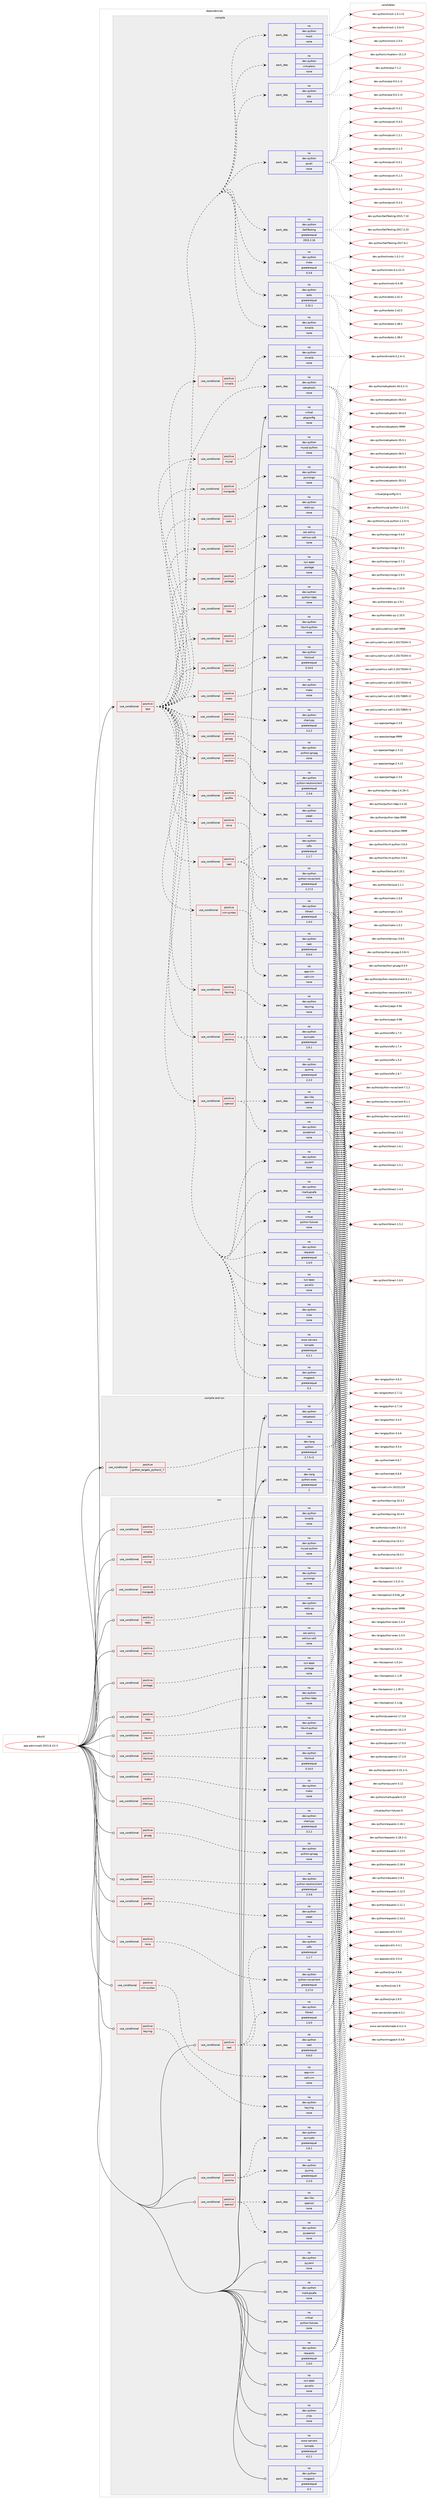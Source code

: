 digraph prolog {

# *************
# Graph options
# *************

newrank=true;
concentrate=true;
compound=true;
graph [rankdir=LR,fontname=Helvetica,fontsize=10,ranksep=1.5];#, ranksep=2.5, nodesep=0.2];
edge  [arrowhead=vee];
node  [fontname=Helvetica,fontsize=10];

# **********
# The ebuild
# **********

subgraph cluster_leftcol {
color=gray;
rank=same;
label=<<i>ebuild</i>>;
id [label="app-admin/salt-2015.8.13-r1", color=red, width=4, href="../app-admin/salt-2015.8.13-r1.svg"];
}

# ****************
# The dependencies
# ****************

subgraph cluster_midcol {
color=gray;
label=<<i>dependencies</i>>;
subgraph cluster_compile {
fillcolor="#eeeeee";
style=filled;
label=<<i>compile</i>>;
subgraph cond1683 {
dependency6194 [label=<<TABLE BORDER="0" CELLBORDER="1" CELLSPACING="0" CELLPADDING="4"><TR><TD ROWSPAN="3" CELLPADDING="10">use_conditional</TD></TR><TR><TD>positive</TD></TR><TR><TD>test</TD></TR></TABLE>>, shape=none, color=red];
subgraph pack4402 {
dependency6195 [label=<<TABLE BORDER="0" CELLBORDER="1" CELLSPACING="0" CELLPADDING="4" WIDTH="220"><TR><TD ROWSPAN="6" CELLPADDING="30">pack_dep</TD></TR><TR><TD WIDTH="110">no</TD></TR><TR><TD>dev-python</TD></TR><TR><TD>psutil</TD></TR><TR><TD>none</TD></TR><TR><TD></TD></TR></TABLE>>, shape=none, color=blue];
}
dependency6194:e -> dependency6195:w [weight=20,style="dashed",arrowhead="vee"];
subgraph pack4403 {
dependency6196 [label=<<TABLE BORDER="0" CELLBORDER="1" CELLSPACING="0" CELLPADDING="4" WIDTH="220"><TR><TD ROWSPAN="6" CELLPADDING="30">pack_dep</TD></TR><TR><TD WIDTH="110">no</TD></TR><TR><TD>dev-python</TD></TR><TR><TD>pip</TD></TR><TR><TD>none</TD></TR><TR><TD></TD></TR></TABLE>>, shape=none, color=blue];
}
dependency6194:e -> dependency6196:w [weight=20,style="dashed",arrowhead="vee"];
subgraph pack4404 {
dependency6197 [label=<<TABLE BORDER="0" CELLBORDER="1" CELLSPACING="0" CELLPADDING="4" WIDTH="220"><TR><TD ROWSPAN="6" CELLPADDING="30">pack_dep</TD></TR><TR><TD WIDTH="110">no</TD></TR><TR><TD>dev-python</TD></TR><TR><TD>virtualenv</TD></TR><TR><TD>none</TD></TR><TR><TD></TD></TR></TABLE>>, shape=none, color=blue];
}
dependency6194:e -> dependency6197:w [weight=20,style="dashed",arrowhead="vee"];
subgraph pack4405 {
dependency6198 [label=<<TABLE BORDER="0" CELLBORDER="1" CELLSPACING="0" CELLPADDING="4" WIDTH="220"><TR><TD ROWSPAN="6" CELLPADDING="30">pack_dep</TD></TR><TR><TD WIDTH="110">no</TD></TR><TR><TD>dev-python</TD></TR><TR><TD>mock</TD></TR><TR><TD>none</TD></TR><TR><TD></TD></TR></TABLE>>, shape=none, color=blue];
}
dependency6194:e -> dependency6198:w [weight=20,style="dashed",arrowhead="vee"];
subgraph pack4406 {
dependency6199 [label=<<TABLE BORDER="0" CELLBORDER="1" CELLSPACING="0" CELLPADDING="4" WIDTH="220"><TR><TD ROWSPAN="6" CELLPADDING="30">pack_dep</TD></TR><TR><TD WIDTH="110">no</TD></TR><TR><TD>dev-python</TD></TR><TR><TD>timelib</TD></TR><TR><TD>none</TD></TR><TR><TD></TD></TR></TABLE>>, shape=none, color=blue];
}
dependency6194:e -> dependency6199:w [weight=20,style="dashed",arrowhead="vee"];
subgraph pack4407 {
dependency6200 [label=<<TABLE BORDER="0" CELLBORDER="1" CELLSPACING="0" CELLPADDING="4" WIDTH="220"><TR><TD ROWSPAN="6" CELLPADDING="30">pack_dep</TD></TR><TR><TD WIDTH="110">no</TD></TR><TR><TD>dev-python</TD></TR><TR><TD>boto</TD></TR><TR><TD>greaterequal</TD></TR><TR><TD>2.32.1</TD></TR></TABLE>>, shape=none, color=blue];
}
dependency6194:e -> dependency6200:w [weight=20,style="dashed",arrowhead="vee"];
subgraph pack4408 {
dependency6201 [label=<<TABLE BORDER="0" CELLBORDER="1" CELLSPACING="0" CELLPADDING="4" WIDTH="220"><TR><TD ROWSPAN="6" CELLPADDING="30">pack_dep</TD></TR><TR><TD WIDTH="110">no</TD></TR><TR><TD>dev-python</TD></TR><TR><TD>moto</TD></TR><TR><TD>greaterequal</TD></TR><TR><TD>0.3.6</TD></TR></TABLE>>, shape=none, color=blue];
}
dependency6194:e -> dependency6201:w [weight=20,style="dashed",arrowhead="vee"];
subgraph pack4409 {
dependency6202 [label=<<TABLE BORDER="0" CELLBORDER="1" CELLSPACING="0" CELLPADDING="4" WIDTH="220"><TR><TD ROWSPAN="6" CELLPADDING="30">pack_dep</TD></TR><TR><TD WIDTH="110">no</TD></TR><TR><TD>dev-python</TD></TR><TR><TD>SaltTesting</TD></TR><TR><TD>greaterequal</TD></TR><TR><TD>2015.2.16</TD></TR></TABLE>>, shape=none, color=blue];
}
dependency6194:e -> dependency6202:w [weight=20,style="dashed",arrowhead="vee"];
subgraph pack4410 {
dependency6203 [label=<<TABLE BORDER="0" CELLBORDER="1" CELLSPACING="0" CELLPADDING="4" WIDTH="220"><TR><TD ROWSPAN="6" CELLPADDING="30">pack_dep</TD></TR><TR><TD WIDTH="110">no</TD></TR><TR><TD>sys-apps</TD></TR><TR><TD>pciutils</TD></TR><TR><TD>none</TD></TR><TR><TD></TD></TR></TABLE>>, shape=none, color=blue];
}
dependency6194:e -> dependency6203:w [weight=20,style="dashed",arrowhead="vee"];
subgraph pack4411 {
dependency6204 [label=<<TABLE BORDER="0" CELLBORDER="1" CELLSPACING="0" CELLPADDING="4" WIDTH="220"><TR><TD ROWSPAN="6" CELLPADDING="30">pack_dep</TD></TR><TR><TD WIDTH="110">no</TD></TR><TR><TD>dev-python</TD></TR><TR><TD>jinja</TD></TR><TR><TD>none</TD></TR><TR><TD></TD></TR></TABLE>>, shape=none, color=blue];
}
dependency6194:e -> dependency6204:w [weight=20,style="dashed",arrowhead="vee"];
subgraph pack4412 {
dependency6205 [label=<<TABLE BORDER="0" CELLBORDER="1" CELLSPACING="0" CELLPADDING="4" WIDTH="220"><TR><TD ROWSPAN="6" CELLPADDING="30">pack_dep</TD></TR><TR><TD WIDTH="110">no</TD></TR><TR><TD>dev-python</TD></TR><TR><TD>msgpack</TD></TR><TR><TD>greaterequal</TD></TR><TR><TD>0.3</TD></TR></TABLE>>, shape=none, color=blue];
}
dependency6194:e -> dependency6205:w [weight=20,style="dashed",arrowhead="vee"];
subgraph pack4413 {
dependency6206 [label=<<TABLE BORDER="0" CELLBORDER="1" CELLSPACING="0" CELLPADDING="4" WIDTH="220"><TR><TD ROWSPAN="6" CELLPADDING="30">pack_dep</TD></TR><TR><TD WIDTH="110">no</TD></TR><TR><TD>dev-python</TD></TR><TR><TD>pyyaml</TD></TR><TR><TD>none</TD></TR><TR><TD></TD></TR></TABLE>>, shape=none, color=blue];
}
dependency6194:e -> dependency6206:w [weight=20,style="dashed",arrowhead="vee"];
subgraph pack4414 {
dependency6207 [label=<<TABLE BORDER="0" CELLBORDER="1" CELLSPACING="0" CELLPADDING="4" WIDTH="220"><TR><TD ROWSPAN="6" CELLPADDING="30">pack_dep</TD></TR><TR><TD WIDTH="110">no</TD></TR><TR><TD>dev-python</TD></TR><TR><TD>markupsafe</TD></TR><TR><TD>none</TD></TR><TR><TD></TD></TR></TABLE>>, shape=none, color=blue];
}
dependency6194:e -> dependency6207:w [weight=20,style="dashed",arrowhead="vee"];
subgraph pack4415 {
dependency6208 [label=<<TABLE BORDER="0" CELLBORDER="1" CELLSPACING="0" CELLPADDING="4" WIDTH="220"><TR><TD ROWSPAN="6" CELLPADDING="30">pack_dep</TD></TR><TR><TD WIDTH="110">no</TD></TR><TR><TD>dev-python</TD></TR><TR><TD>requests</TD></TR><TR><TD>greaterequal</TD></TR><TR><TD>1.0.0</TD></TR></TABLE>>, shape=none, color=blue];
}
dependency6194:e -> dependency6208:w [weight=20,style="dashed",arrowhead="vee"];
subgraph pack4416 {
dependency6209 [label=<<TABLE BORDER="0" CELLBORDER="1" CELLSPACING="0" CELLPADDING="4" WIDTH="220"><TR><TD ROWSPAN="6" CELLPADDING="30">pack_dep</TD></TR><TR><TD WIDTH="110">no</TD></TR><TR><TD>dev-python</TD></TR><TR><TD>setuptools</TD></TR><TR><TD>none</TD></TR><TR><TD></TD></TR></TABLE>>, shape=none, color=blue];
}
dependency6194:e -> dependency6209:w [weight=20,style="dashed",arrowhead="vee"];
subgraph pack4417 {
dependency6210 [label=<<TABLE BORDER="0" CELLBORDER="1" CELLSPACING="0" CELLPADDING="4" WIDTH="220"><TR><TD ROWSPAN="6" CELLPADDING="30">pack_dep</TD></TR><TR><TD WIDTH="110">no</TD></TR><TR><TD>www-servers</TD></TR><TR><TD>tornado</TD></TR><TR><TD>greaterequal</TD></TR><TR><TD>4.2.1</TD></TR></TABLE>>, shape=none, color=blue];
}
dependency6194:e -> dependency6210:w [weight=20,style="dashed",arrowhead="vee"];
subgraph pack4418 {
dependency6211 [label=<<TABLE BORDER="0" CELLBORDER="1" CELLSPACING="0" CELLPADDING="4" WIDTH="220"><TR><TD ROWSPAN="6" CELLPADDING="30">pack_dep</TD></TR><TR><TD WIDTH="110">no</TD></TR><TR><TD>virtual</TD></TR><TR><TD>python-futures</TD></TR><TR><TD>none</TD></TR><TR><TD></TD></TR></TABLE>>, shape=none, color=blue];
}
dependency6194:e -> dependency6211:w [weight=20,style="dashed",arrowhead="vee"];
subgraph cond1684 {
dependency6212 [label=<<TABLE BORDER="0" CELLBORDER="1" CELLSPACING="0" CELLPADDING="4"><TR><TD ROWSPAN="3" CELLPADDING="10">use_conditional</TD></TR><TR><TD>positive</TD></TR><TR><TD>libcloud</TD></TR></TABLE>>, shape=none, color=red];
subgraph pack4419 {
dependency6213 [label=<<TABLE BORDER="0" CELLBORDER="1" CELLSPACING="0" CELLPADDING="4" WIDTH="220"><TR><TD ROWSPAN="6" CELLPADDING="30">pack_dep</TD></TR><TR><TD WIDTH="110">no</TD></TR><TR><TD>dev-python</TD></TR><TR><TD>libcloud</TD></TR><TR><TD>greaterequal</TD></TR><TR><TD>0.14.0</TD></TR></TABLE>>, shape=none, color=blue];
}
dependency6212:e -> dependency6213:w [weight=20,style="dashed",arrowhead="vee"];
}
dependency6194:e -> dependency6212:w [weight=20,style="dashed",arrowhead="vee"];
subgraph cond1685 {
dependency6214 [label=<<TABLE BORDER="0" CELLBORDER="1" CELLSPACING="0" CELLPADDING="4"><TR><TD ROWSPAN="3" CELLPADDING="10">use_conditional</TD></TR><TR><TD>positive</TD></TR><TR><TD>mako</TD></TR></TABLE>>, shape=none, color=red];
subgraph pack4420 {
dependency6215 [label=<<TABLE BORDER="0" CELLBORDER="1" CELLSPACING="0" CELLPADDING="4" WIDTH="220"><TR><TD ROWSPAN="6" CELLPADDING="30">pack_dep</TD></TR><TR><TD WIDTH="110">no</TD></TR><TR><TD>dev-python</TD></TR><TR><TD>mako</TD></TR><TR><TD>none</TD></TR><TR><TD></TD></TR></TABLE>>, shape=none, color=blue];
}
dependency6214:e -> dependency6215:w [weight=20,style="dashed",arrowhead="vee"];
}
dependency6194:e -> dependency6214:w [weight=20,style="dashed",arrowhead="vee"];
subgraph cond1686 {
dependency6216 [label=<<TABLE BORDER="0" CELLBORDER="1" CELLSPACING="0" CELLPADDING="4"><TR><TD ROWSPAN="3" CELLPADDING="10">use_conditional</TD></TR><TR><TD>positive</TD></TR><TR><TD>ldap</TD></TR></TABLE>>, shape=none, color=red];
subgraph pack4421 {
dependency6217 [label=<<TABLE BORDER="0" CELLBORDER="1" CELLSPACING="0" CELLPADDING="4" WIDTH="220"><TR><TD ROWSPAN="6" CELLPADDING="30">pack_dep</TD></TR><TR><TD WIDTH="110">no</TD></TR><TR><TD>dev-python</TD></TR><TR><TD>python-ldap</TD></TR><TR><TD>none</TD></TR><TR><TD></TD></TR></TABLE>>, shape=none, color=blue];
}
dependency6216:e -> dependency6217:w [weight=20,style="dashed",arrowhead="vee"];
}
dependency6194:e -> dependency6216:w [weight=20,style="dashed",arrowhead="vee"];
subgraph cond1687 {
dependency6218 [label=<<TABLE BORDER="0" CELLBORDER="1" CELLSPACING="0" CELLPADDING="4"><TR><TD ROWSPAN="3" CELLPADDING="10">use_conditional</TD></TR><TR><TD>positive</TD></TR><TR><TD>libvirt</TD></TR></TABLE>>, shape=none, color=red];
subgraph pack4422 {
dependency6219 [label=<<TABLE BORDER="0" CELLBORDER="1" CELLSPACING="0" CELLPADDING="4" WIDTH="220"><TR><TD ROWSPAN="6" CELLPADDING="30">pack_dep</TD></TR><TR><TD WIDTH="110">no</TD></TR><TR><TD>dev-python</TD></TR><TR><TD>libvirt-python</TD></TR><TR><TD>none</TD></TR><TR><TD></TD></TR></TABLE>>, shape=none, color=blue];
}
dependency6218:e -> dependency6219:w [weight=20,style="dashed",arrowhead="vee"];
}
dependency6194:e -> dependency6218:w [weight=20,style="dashed",arrowhead="vee"];
subgraph cond1688 {
dependency6220 [label=<<TABLE BORDER="0" CELLBORDER="1" CELLSPACING="0" CELLPADDING="4"><TR><TD ROWSPAN="3" CELLPADDING="10">use_conditional</TD></TR><TR><TD>positive</TD></TR><TR><TD>openssl</TD></TR></TABLE>>, shape=none, color=red];
subgraph pack4423 {
dependency6221 [label=<<TABLE BORDER="0" CELLBORDER="1" CELLSPACING="0" CELLPADDING="4" WIDTH="220"><TR><TD ROWSPAN="6" CELLPADDING="30">pack_dep</TD></TR><TR><TD WIDTH="110">no</TD></TR><TR><TD>dev-libs</TD></TR><TR><TD>openssl</TD></TR><TR><TD>none</TD></TR><TR><TD></TD></TR></TABLE>>, shape=none, color=blue];
}
dependency6220:e -> dependency6221:w [weight=20,style="dashed",arrowhead="vee"];
subgraph pack4424 {
dependency6222 [label=<<TABLE BORDER="0" CELLBORDER="1" CELLSPACING="0" CELLPADDING="4" WIDTH="220"><TR><TD ROWSPAN="6" CELLPADDING="30">pack_dep</TD></TR><TR><TD WIDTH="110">no</TD></TR><TR><TD>dev-python</TD></TR><TR><TD>pyopenssl</TD></TR><TR><TD>none</TD></TR><TR><TD></TD></TR></TABLE>>, shape=none, color=blue];
}
dependency6220:e -> dependency6222:w [weight=20,style="dashed",arrowhead="vee"];
}
dependency6194:e -> dependency6220:w [weight=20,style="dashed",arrowhead="vee"];
subgraph cond1689 {
dependency6223 [label=<<TABLE BORDER="0" CELLBORDER="1" CELLSPACING="0" CELLPADDING="4"><TR><TD ROWSPAN="3" CELLPADDING="10">use_conditional</TD></TR><TR><TD>positive</TD></TR><TR><TD>raet</TD></TR></TABLE>>, shape=none, color=red];
subgraph pack4425 {
dependency6224 [label=<<TABLE BORDER="0" CELLBORDER="1" CELLSPACING="0" CELLPADDING="4" WIDTH="220"><TR><TD ROWSPAN="6" CELLPADDING="30">pack_dep</TD></TR><TR><TD WIDTH="110">no</TD></TR><TR><TD>dev-python</TD></TR><TR><TD>libnacl</TD></TR><TR><TD>greaterequal</TD></TR><TR><TD>1.0.0</TD></TR></TABLE>>, shape=none, color=blue];
}
dependency6223:e -> dependency6224:w [weight=20,style="dashed",arrowhead="vee"];
subgraph pack4426 {
dependency6225 [label=<<TABLE BORDER="0" CELLBORDER="1" CELLSPACING="0" CELLPADDING="4" WIDTH="220"><TR><TD ROWSPAN="6" CELLPADDING="30">pack_dep</TD></TR><TR><TD WIDTH="110">no</TD></TR><TR><TD>dev-python</TD></TR><TR><TD>ioflo</TD></TR><TR><TD>greaterequal</TD></TR><TR><TD>1.1.7</TD></TR></TABLE>>, shape=none, color=blue];
}
dependency6223:e -> dependency6225:w [weight=20,style="dashed",arrowhead="vee"];
subgraph pack4427 {
dependency6226 [label=<<TABLE BORDER="0" CELLBORDER="1" CELLSPACING="0" CELLPADDING="4" WIDTH="220"><TR><TD ROWSPAN="6" CELLPADDING="30">pack_dep</TD></TR><TR><TD WIDTH="110">no</TD></TR><TR><TD>dev-python</TD></TR><TR><TD>raet</TD></TR><TR><TD>greaterequal</TD></TR><TR><TD>0.6.0</TD></TR></TABLE>>, shape=none, color=blue];
}
dependency6223:e -> dependency6226:w [weight=20,style="dashed",arrowhead="vee"];
}
dependency6194:e -> dependency6223:w [weight=20,style="dashed",arrowhead="vee"];
subgraph cond1690 {
dependency6227 [label=<<TABLE BORDER="0" CELLBORDER="1" CELLSPACING="0" CELLPADDING="4"><TR><TD ROWSPAN="3" CELLPADDING="10">use_conditional</TD></TR><TR><TD>positive</TD></TR><TR><TD>zeromq</TD></TR></TABLE>>, shape=none, color=red];
subgraph pack4428 {
dependency6228 [label=<<TABLE BORDER="0" CELLBORDER="1" CELLSPACING="0" CELLPADDING="4" WIDTH="220"><TR><TD ROWSPAN="6" CELLPADDING="30">pack_dep</TD></TR><TR><TD WIDTH="110">no</TD></TR><TR><TD>dev-python</TD></TR><TR><TD>pyzmq</TD></TR><TR><TD>greaterequal</TD></TR><TR><TD>2.2.0</TD></TR></TABLE>>, shape=none, color=blue];
}
dependency6227:e -> dependency6228:w [weight=20,style="dashed",arrowhead="vee"];
subgraph pack4429 {
dependency6229 [label=<<TABLE BORDER="0" CELLBORDER="1" CELLSPACING="0" CELLPADDING="4" WIDTH="220"><TR><TD ROWSPAN="6" CELLPADDING="30">pack_dep</TD></TR><TR><TD WIDTH="110">no</TD></TR><TR><TD>dev-python</TD></TR><TR><TD>pycrypto</TD></TR><TR><TD>greaterequal</TD></TR><TR><TD>2.6.1</TD></TR></TABLE>>, shape=none, color=blue];
}
dependency6227:e -> dependency6229:w [weight=20,style="dashed",arrowhead="vee"];
}
dependency6194:e -> dependency6227:w [weight=20,style="dashed",arrowhead="vee"];
subgraph cond1691 {
dependency6230 [label=<<TABLE BORDER="0" CELLBORDER="1" CELLSPACING="0" CELLPADDING="4"><TR><TD ROWSPAN="3" CELLPADDING="10">use_conditional</TD></TR><TR><TD>positive</TD></TR><TR><TD>cherrypy</TD></TR></TABLE>>, shape=none, color=red];
subgraph pack4430 {
dependency6231 [label=<<TABLE BORDER="0" CELLBORDER="1" CELLSPACING="0" CELLPADDING="4" WIDTH="220"><TR><TD ROWSPAN="6" CELLPADDING="30">pack_dep</TD></TR><TR><TD WIDTH="110">no</TD></TR><TR><TD>dev-python</TD></TR><TR><TD>cherrypy</TD></TR><TR><TD>greaterequal</TD></TR><TR><TD>3.2.2</TD></TR></TABLE>>, shape=none, color=blue];
}
dependency6230:e -> dependency6231:w [weight=20,style="dashed",arrowhead="vee"];
}
dependency6194:e -> dependency6230:w [weight=20,style="dashed",arrowhead="vee"];
subgraph cond1692 {
dependency6232 [label=<<TABLE BORDER="0" CELLBORDER="1" CELLSPACING="0" CELLPADDING="4"><TR><TD ROWSPAN="3" CELLPADDING="10">use_conditional</TD></TR><TR><TD>positive</TD></TR><TR><TD>mongodb</TD></TR></TABLE>>, shape=none, color=red];
subgraph pack4431 {
dependency6233 [label=<<TABLE BORDER="0" CELLBORDER="1" CELLSPACING="0" CELLPADDING="4" WIDTH="220"><TR><TD ROWSPAN="6" CELLPADDING="30">pack_dep</TD></TR><TR><TD WIDTH="110">no</TD></TR><TR><TD>dev-python</TD></TR><TR><TD>pymongo</TD></TR><TR><TD>none</TD></TR><TR><TD></TD></TR></TABLE>>, shape=none, color=blue];
}
dependency6232:e -> dependency6233:w [weight=20,style="dashed",arrowhead="vee"];
}
dependency6194:e -> dependency6232:w [weight=20,style="dashed",arrowhead="vee"];
subgraph cond1693 {
dependency6234 [label=<<TABLE BORDER="0" CELLBORDER="1" CELLSPACING="0" CELLPADDING="4"><TR><TD ROWSPAN="3" CELLPADDING="10">use_conditional</TD></TR><TR><TD>positive</TD></TR><TR><TD>portage</TD></TR></TABLE>>, shape=none, color=red];
subgraph pack4432 {
dependency6235 [label=<<TABLE BORDER="0" CELLBORDER="1" CELLSPACING="0" CELLPADDING="4" WIDTH="220"><TR><TD ROWSPAN="6" CELLPADDING="30">pack_dep</TD></TR><TR><TD WIDTH="110">no</TD></TR><TR><TD>sys-apps</TD></TR><TR><TD>portage</TD></TR><TR><TD>none</TD></TR><TR><TD></TD></TR></TABLE>>, shape=none, color=blue];
}
dependency6234:e -> dependency6235:w [weight=20,style="dashed",arrowhead="vee"];
}
dependency6194:e -> dependency6234:w [weight=20,style="dashed",arrowhead="vee"];
subgraph cond1694 {
dependency6236 [label=<<TABLE BORDER="0" CELLBORDER="1" CELLSPACING="0" CELLPADDING="4"><TR><TD ROWSPAN="3" CELLPADDING="10">use_conditional</TD></TR><TR><TD>positive</TD></TR><TR><TD>keyring</TD></TR></TABLE>>, shape=none, color=red];
subgraph pack4433 {
dependency6237 [label=<<TABLE BORDER="0" CELLBORDER="1" CELLSPACING="0" CELLPADDING="4" WIDTH="220"><TR><TD ROWSPAN="6" CELLPADDING="30">pack_dep</TD></TR><TR><TD WIDTH="110">no</TD></TR><TR><TD>dev-python</TD></TR><TR><TD>keyring</TD></TR><TR><TD>none</TD></TR><TR><TD></TD></TR></TABLE>>, shape=none, color=blue];
}
dependency6236:e -> dependency6237:w [weight=20,style="dashed",arrowhead="vee"];
}
dependency6194:e -> dependency6236:w [weight=20,style="dashed",arrowhead="vee"];
subgraph cond1695 {
dependency6238 [label=<<TABLE BORDER="0" CELLBORDER="1" CELLSPACING="0" CELLPADDING="4"><TR><TD ROWSPAN="3" CELLPADDING="10">use_conditional</TD></TR><TR><TD>positive</TD></TR><TR><TD>mysql</TD></TR></TABLE>>, shape=none, color=red];
subgraph pack4434 {
dependency6239 [label=<<TABLE BORDER="0" CELLBORDER="1" CELLSPACING="0" CELLPADDING="4" WIDTH="220"><TR><TD ROWSPAN="6" CELLPADDING="30">pack_dep</TD></TR><TR><TD WIDTH="110">no</TD></TR><TR><TD>dev-python</TD></TR><TR><TD>mysql-python</TD></TR><TR><TD>none</TD></TR><TR><TD></TD></TR></TABLE>>, shape=none, color=blue];
}
dependency6238:e -> dependency6239:w [weight=20,style="dashed",arrowhead="vee"];
}
dependency6194:e -> dependency6238:w [weight=20,style="dashed",arrowhead="vee"];
subgraph cond1696 {
dependency6240 [label=<<TABLE BORDER="0" CELLBORDER="1" CELLSPACING="0" CELLPADDING="4"><TR><TD ROWSPAN="3" CELLPADDING="10">use_conditional</TD></TR><TR><TD>positive</TD></TR><TR><TD>redis</TD></TR></TABLE>>, shape=none, color=red];
subgraph pack4435 {
dependency6241 [label=<<TABLE BORDER="0" CELLBORDER="1" CELLSPACING="0" CELLPADDING="4" WIDTH="220"><TR><TD ROWSPAN="6" CELLPADDING="30">pack_dep</TD></TR><TR><TD WIDTH="110">no</TD></TR><TR><TD>dev-python</TD></TR><TR><TD>redis-py</TD></TR><TR><TD>none</TD></TR><TR><TD></TD></TR></TABLE>>, shape=none, color=blue];
}
dependency6240:e -> dependency6241:w [weight=20,style="dashed",arrowhead="vee"];
}
dependency6194:e -> dependency6240:w [weight=20,style="dashed",arrowhead="vee"];
subgraph cond1697 {
dependency6242 [label=<<TABLE BORDER="0" CELLBORDER="1" CELLSPACING="0" CELLPADDING="4"><TR><TD ROWSPAN="3" CELLPADDING="10">use_conditional</TD></TR><TR><TD>positive</TD></TR><TR><TD>selinux</TD></TR></TABLE>>, shape=none, color=red];
subgraph pack4436 {
dependency6243 [label=<<TABLE BORDER="0" CELLBORDER="1" CELLSPACING="0" CELLPADDING="4" WIDTH="220"><TR><TD ROWSPAN="6" CELLPADDING="30">pack_dep</TD></TR><TR><TD WIDTH="110">no</TD></TR><TR><TD>sec-policy</TD></TR><TR><TD>selinux-salt</TD></TR><TR><TD>none</TD></TR><TR><TD></TD></TR></TABLE>>, shape=none, color=blue];
}
dependency6242:e -> dependency6243:w [weight=20,style="dashed",arrowhead="vee"];
}
dependency6194:e -> dependency6242:w [weight=20,style="dashed",arrowhead="vee"];
subgraph cond1698 {
dependency6244 [label=<<TABLE BORDER="0" CELLBORDER="1" CELLSPACING="0" CELLPADDING="4"><TR><TD ROWSPAN="3" CELLPADDING="10">use_conditional</TD></TR><TR><TD>positive</TD></TR><TR><TD>timelib</TD></TR></TABLE>>, shape=none, color=red];
subgraph pack4437 {
dependency6245 [label=<<TABLE BORDER="0" CELLBORDER="1" CELLSPACING="0" CELLPADDING="4" WIDTH="220"><TR><TD ROWSPAN="6" CELLPADDING="30">pack_dep</TD></TR><TR><TD WIDTH="110">no</TD></TR><TR><TD>dev-python</TD></TR><TR><TD>timelib</TD></TR><TR><TD>none</TD></TR><TR><TD></TD></TR></TABLE>>, shape=none, color=blue];
}
dependency6244:e -> dependency6245:w [weight=20,style="dashed",arrowhead="vee"];
}
dependency6194:e -> dependency6244:w [weight=20,style="dashed",arrowhead="vee"];
subgraph cond1699 {
dependency6246 [label=<<TABLE BORDER="0" CELLBORDER="1" CELLSPACING="0" CELLPADDING="4"><TR><TD ROWSPAN="3" CELLPADDING="10">use_conditional</TD></TR><TR><TD>positive</TD></TR><TR><TD>nova</TD></TR></TABLE>>, shape=none, color=red];
subgraph pack4438 {
dependency6247 [label=<<TABLE BORDER="0" CELLBORDER="1" CELLSPACING="0" CELLPADDING="4" WIDTH="220"><TR><TD ROWSPAN="6" CELLPADDING="30">pack_dep</TD></TR><TR><TD WIDTH="110">no</TD></TR><TR><TD>dev-python</TD></TR><TR><TD>python-novaclient</TD></TR><TR><TD>greaterequal</TD></TR><TR><TD>2.17.0</TD></TR></TABLE>>, shape=none, color=blue];
}
dependency6246:e -> dependency6247:w [weight=20,style="dashed",arrowhead="vee"];
}
dependency6194:e -> dependency6246:w [weight=20,style="dashed",arrowhead="vee"];
subgraph cond1700 {
dependency6248 [label=<<TABLE BORDER="0" CELLBORDER="1" CELLSPACING="0" CELLPADDING="4"><TR><TD ROWSPAN="3" CELLPADDING="10">use_conditional</TD></TR><TR><TD>positive</TD></TR><TR><TD>neutron</TD></TR></TABLE>>, shape=none, color=red];
subgraph pack4439 {
dependency6249 [label=<<TABLE BORDER="0" CELLBORDER="1" CELLSPACING="0" CELLPADDING="4" WIDTH="220"><TR><TD ROWSPAN="6" CELLPADDING="30">pack_dep</TD></TR><TR><TD WIDTH="110">no</TD></TR><TR><TD>dev-python</TD></TR><TR><TD>python-neutronclient</TD></TR><TR><TD>greaterequal</TD></TR><TR><TD>2.3.6</TD></TR></TABLE>>, shape=none, color=blue];
}
dependency6248:e -> dependency6249:w [weight=20,style="dashed",arrowhead="vee"];
}
dependency6194:e -> dependency6248:w [weight=20,style="dashed",arrowhead="vee"];
subgraph cond1701 {
dependency6250 [label=<<TABLE BORDER="0" CELLBORDER="1" CELLSPACING="0" CELLPADDING="4"><TR><TD ROWSPAN="3" CELLPADDING="10">use_conditional</TD></TR><TR><TD>positive</TD></TR><TR><TD>gnupg</TD></TR></TABLE>>, shape=none, color=red];
subgraph pack4440 {
dependency6251 [label=<<TABLE BORDER="0" CELLBORDER="1" CELLSPACING="0" CELLPADDING="4" WIDTH="220"><TR><TD ROWSPAN="6" CELLPADDING="30">pack_dep</TD></TR><TR><TD WIDTH="110">no</TD></TR><TR><TD>dev-python</TD></TR><TR><TD>python-gnupg</TD></TR><TR><TD>none</TD></TR><TR><TD></TD></TR></TABLE>>, shape=none, color=blue];
}
dependency6250:e -> dependency6251:w [weight=20,style="dashed",arrowhead="vee"];
}
dependency6194:e -> dependency6250:w [weight=20,style="dashed",arrowhead="vee"];
subgraph cond1702 {
dependency6252 [label=<<TABLE BORDER="0" CELLBORDER="1" CELLSPACING="0" CELLPADDING="4"><TR><TD ROWSPAN="3" CELLPADDING="10">use_conditional</TD></TR><TR><TD>positive</TD></TR><TR><TD>profile</TD></TR></TABLE>>, shape=none, color=red];
subgraph pack4441 {
dependency6253 [label=<<TABLE BORDER="0" CELLBORDER="1" CELLSPACING="0" CELLPADDING="4" WIDTH="220"><TR><TD ROWSPAN="6" CELLPADDING="30">pack_dep</TD></TR><TR><TD WIDTH="110">no</TD></TR><TR><TD>dev-python</TD></TR><TR><TD>yappi</TD></TR><TR><TD>none</TD></TR><TR><TD></TD></TR></TABLE>>, shape=none, color=blue];
}
dependency6252:e -> dependency6253:w [weight=20,style="dashed",arrowhead="vee"];
}
dependency6194:e -> dependency6252:w [weight=20,style="dashed",arrowhead="vee"];
subgraph cond1703 {
dependency6254 [label=<<TABLE BORDER="0" CELLBORDER="1" CELLSPACING="0" CELLPADDING="4"><TR><TD ROWSPAN="3" CELLPADDING="10">use_conditional</TD></TR><TR><TD>positive</TD></TR><TR><TD>vim-syntax</TD></TR></TABLE>>, shape=none, color=red];
subgraph pack4442 {
dependency6255 [label=<<TABLE BORDER="0" CELLBORDER="1" CELLSPACING="0" CELLPADDING="4" WIDTH="220"><TR><TD ROWSPAN="6" CELLPADDING="30">pack_dep</TD></TR><TR><TD WIDTH="110">no</TD></TR><TR><TD>app-vim</TD></TR><TR><TD>salt-vim</TD></TR><TR><TD>none</TD></TR><TR><TD></TD></TR></TABLE>>, shape=none, color=blue];
}
dependency6254:e -> dependency6255:w [weight=20,style="dashed",arrowhead="vee"];
}
dependency6194:e -> dependency6254:w [weight=20,style="dashed",arrowhead="vee"];
}
id:e -> dependency6194:w [weight=20,style="solid",arrowhead="vee"];
subgraph pack4443 {
dependency6256 [label=<<TABLE BORDER="0" CELLBORDER="1" CELLSPACING="0" CELLPADDING="4" WIDTH="220"><TR><TD ROWSPAN="6" CELLPADDING="30">pack_dep</TD></TR><TR><TD WIDTH="110">no</TD></TR><TR><TD>virtual</TD></TR><TR><TD>pkgconfig</TD></TR><TR><TD>none</TD></TR><TR><TD></TD></TR></TABLE>>, shape=none, color=blue];
}
id:e -> dependency6256:w [weight=20,style="solid",arrowhead="vee"];
}
subgraph cluster_compileandrun {
fillcolor="#eeeeee";
style=filled;
label=<<i>compile and run</i>>;
subgraph cond1704 {
dependency6257 [label=<<TABLE BORDER="0" CELLBORDER="1" CELLSPACING="0" CELLPADDING="4"><TR><TD ROWSPAN="3" CELLPADDING="10">use_conditional</TD></TR><TR><TD>positive</TD></TR><TR><TD>python_targets_python2_7</TD></TR></TABLE>>, shape=none, color=red];
subgraph pack4444 {
dependency6258 [label=<<TABLE BORDER="0" CELLBORDER="1" CELLSPACING="0" CELLPADDING="4" WIDTH="220"><TR><TD ROWSPAN="6" CELLPADDING="30">pack_dep</TD></TR><TR><TD WIDTH="110">no</TD></TR><TR><TD>dev-lang</TD></TR><TR><TD>python</TD></TR><TR><TD>greaterequal</TD></TR><TR><TD>2.7.5-r2</TD></TR></TABLE>>, shape=none, color=blue];
}
dependency6257:e -> dependency6258:w [weight=20,style="dashed",arrowhead="vee"];
}
id:e -> dependency6257:w [weight=20,style="solid",arrowhead="odotvee"];
subgraph pack4445 {
dependency6259 [label=<<TABLE BORDER="0" CELLBORDER="1" CELLSPACING="0" CELLPADDING="4" WIDTH="220"><TR><TD ROWSPAN="6" CELLPADDING="30">pack_dep</TD></TR><TR><TD WIDTH="110">no</TD></TR><TR><TD>dev-lang</TD></TR><TR><TD>python-exec</TD></TR><TR><TD>greaterequal</TD></TR><TR><TD>2</TD></TR></TABLE>>, shape=none, color=blue];
}
id:e -> dependency6259:w [weight=20,style="solid",arrowhead="odotvee"];
subgraph pack4446 {
dependency6260 [label=<<TABLE BORDER="0" CELLBORDER="1" CELLSPACING="0" CELLPADDING="4" WIDTH="220"><TR><TD ROWSPAN="6" CELLPADDING="30">pack_dep</TD></TR><TR><TD WIDTH="110">no</TD></TR><TR><TD>dev-python</TD></TR><TR><TD>setuptools</TD></TR><TR><TD>none</TD></TR><TR><TD></TD></TR></TABLE>>, shape=none, color=blue];
}
id:e -> dependency6260:w [weight=20,style="solid",arrowhead="odotvee"];
}
subgraph cluster_run {
fillcolor="#eeeeee";
style=filled;
label=<<i>run</i>>;
subgraph cond1705 {
dependency6261 [label=<<TABLE BORDER="0" CELLBORDER="1" CELLSPACING="0" CELLPADDING="4"><TR><TD ROWSPAN="3" CELLPADDING="10">use_conditional</TD></TR><TR><TD>positive</TD></TR><TR><TD>cherrypy</TD></TR></TABLE>>, shape=none, color=red];
subgraph pack4447 {
dependency6262 [label=<<TABLE BORDER="0" CELLBORDER="1" CELLSPACING="0" CELLPADDING="4" WIDTH="220"><TR><TD ROWSPAN="6" CELLPADDING="30">pack_dep</TD></TR><TR><TD WIDTH="110">no</TD></TR><TR><TD>dev-python</TD></TR><TR><TD>cherrypy</TD></TR><TR><TD>greaterequal</TD></TR><TR><TD>3.2.2</TD></TR></TABLE>>, shape=none, color=blue];
}
dependency6261:e -> dependency6262:w [weight=20,style="dashed",arrowhead="vee"];
}
id:e -> dependency6261:w [weight=20,style="solid",arrowhead="odot"];
subgraph cond1706 {
dependency6263 [label=<<TABLE BORDER="0" CELLBORDER="1" CELLSPACING="0" CELLPADDING="4"><TR><TD ROWSPAN="3" CELLPADDING="10">use_conditional</TD></TR><TR><TD>positive</TD></TR><TR><TD>gnupg</TD></TR></TABLE>>, shape=none, color=red];
subgraph pack4448 {
dependency6264 [label=<<TABLE BORDER="0" CELLBORDER="1" CELLSPACING="0" CELLPADDING="4" WIDTH="220"><TR><TD ROWSPAN="6" CELLPADDING="30">pack_dep</TD></TR><TR><TD WIDTH="110">no</TD></TR><TR><TD>dev-python</TD></TR><TR><TD>python-gnupg</TD></TR><TR><TD>none</TD></TR><TR><TD></TD></TR></TABLE>>, shape=none, color=blue];
}
dependency6263:e -> dependency6264:w [weight=20,style="dashed",arrowhead="vee"];
}
id:e -> dependency6263:w [weight=20,style="solid",arrowhead="odot"];
subgraph cond1707 {
dependency6265 [label=<<TABLE BORDER="0" CELLBORDER="1" CELLSPACING="0" CELLPADDING="4"><TR><TD ROWSPAN="3" CELLPADDING="10">use_conditional</TD></TR><TR><TD>positive</TD></TR><TR><TD>keyring</TD></TR></TABLE>>, shape=none, color=red];
subgraph pack4449 {
dependency6266 [label=<<TABLE BORDER="0" CELLBORDER="1" CELLSPACING="0" CELLPADDING="4" WIDTH="220"><TR><TD ROWSPAN="6" CELLPADDING="30">pack_dep</TD></TR><TR><TD WIDTH="110">no</TD></TR><TR><TD>dev-python</TD></TR><TR><TD>keyring</TD></TR><TR><TD>none</TD></TR><TR><TD></TD></TR></TABLE>>, shape=none, color=blue];
}
dependency6265:e -> dependency6266:w [weight=20,style="dashed",arrowhead="vee"];
}
id:e -> dependency6265:w [weight=20,style="solid",arrowhead="odot"];
subgraph cond1708 {
dependency6267 [label=<<TABLE BORDER="0" CELLBORDER="1" CELLSPACING="0" CELLPADDING="4"><TR><TD ROWSPAN="3" CELLPADDING="10">use_conditional</TD></TR><TR><TD>positive</TD></TR><TR><TD>ldap</TD></TR></TABLE>>, shape=none, color=red];
subgraph pack4450 {
dependency6268 [label=<<TABLE BORDER="0" CELLBORDER="1" CELLSPACING="0" CELLPADDING="4" WIDTH="220"><TR><TD ROWSPAN="6" CELLPADDING="30">pack_dep</TD></TR><TR><TD WIDTH="110">no</TD></TR><TR><TD>dev-python</TD></TR><TR><TD>python-ldap</TD></TR><TR><TD>none</TD></TR><TR><TD></TD></TR></TABLE>>, shape=none, color=blue];
}
dependency6267:e -> dependency6268:w [weight=20,style="dashed",arrowhead="vee"];
}
id:e -> dependency6267:w [weight=20,style="solid",arrowhead="odot"];
subgraph cond1709 {
dependency6269 [label=<<TABLE BORDER="0" CELLBORDER="1" CELLSPACING="0" CELLPADDING="4"><TR><TD ROWSPAN="3" CELLPADDING="10">use_conditional</TD></TR><TR><TD>positive</TD></TR><TR><TD>libcloud</TD></TR></TABLE>>, shape=none, color=red];
subgraph pack4451 {
dependency6270 [label=<<TABLE BORDER="0" CELLBORDER="1" CELLSPACING="0" CELLPADDING="4" WIDTH="220"><TR><TD ROWSPAN="6" CELLPADDING="30">pack_dep</TD></TR><TR><TD WIDTH="110">no</TD></TR><TR><TD>dev-python</TD></TR><TR><TD>libcloud</TD></TR><TR><TD>greaterequal</TD></TR><TR><TD>0.14.0</TD></TR></TABLE>>, shape=none, color=blue];
}
dependency6269:e -> dependency6270:w [weight=20,style="dashed",arrowhead="vee"];
}
id:e -> dependency6269:w [weight=20,style="solid",arrowhead="odot"];
subgraph cond1710 {
dependency6271 [label=<<TABLE BORDER="0" CELLBORDER="1" CELLSPACING="0" CELLPADDING="4"><TR><TD ROWSPAN="3" CELLPADDING="10">use_conditional</TD></TR><TR><TD>positive</TD></TR><TR><TD>libvirt</TD></TR></TABLE>>, shape=none, color=red];
subgraph pack4452 {
dependency6272 [label=<<TABLE BORDER="0" CELLBORDER="1" CELLSPACING="0" CELLPADDING="4" WIDTH="220"><TR><TD ROWSPAN="6" CELLPADDING="30">pack_dep</TD></TR><TR><TD WIDTH="110">no</TD></TR><TR><TD>dev-python</TD></TR><TR><TD>libvirt-python</TD></TR><TR><TD>none</TD></TR><TR><TD></TD></TR></TABLE>>, shape=none, color=blue];
}
dependency6271:e -> dependency6272:w [weight=20,style="dashed",arrowhead="vee"];
}
id:e -> dependency6271:w [weight=20,style="solid",arrowhead="odot"];
subgraph cond1711 {
dependency6273 [label=<<TABLE BORDER="0" CELLBORDER="1" CELLSPACING="0" CELLPADDING="4"><TR><TD ROWSPAN="3" CELLPADDING="10">use_conditional</TD></TR><TR><TD>positive</TD></TR><TR><TD>mako</TD></TR></TABLE>>, shape=none, color=red];
subgraph pack4453 {
dependency6274 [label=<<TABLE BORDER="0" CELLBORDER="1" CELLSPACING="0" CELLPADDING="4" WIDTH="220"><TR><TD ROWSPAN="6" CELLPADDING="30">pack_dep</TD></TR><TR><TD WIDTH="110">no</TD></TR><TR><TD>dev-python</TD></TR><TR><TD>mako</TD></TR><TR><TD>none</TD></TR><TR><TD></TD></TR></TABLE>>, shape=none, color=blue];
}
dependency6273:e -> dependency6274:w [weight=20,style="dashed",arrowhead="vee"];
}
id:e -> dependency6273:w [weight=20,style="solid",arrowhead="odot"];
subgraph cond1712 {
dependency6275 [label=<<TABLE BORDER="0" CELLBORDER="1" CELLSPACING="0" CELLPADDING="4"><TR><TD ROWSPAN="3" CELLPADDING="10">use_conditional</TD></TR><TR><TD>positive</TD></TR><TR><TD>mongodb</TD></TR></TABLE>>, shape=none, color=red];
subgraph pack4454 {
dependency6276 [label=<<TABLE BORDER="0" CELLBORDER="1" CELLSPACING="0" CELLPADDING="4" WIDTH="220"><TR><TD ROWSPAN="6" CELLPADDING="30">pack_dep</TD></TR><TR><TD WIDTH="110">no</TD></TR><TR><TD>dev-python</TD></TR><TR><TD>pymongo</TD></TR><TR><TD>none</TD></TR><TR><TD></TD></TR></TABLE>>, shape=none, color=blue];
}
dependency6275:e -> dependency6276:w [weight=20,style="dashed",arrowhead="vee"];
}
id:e -> dependency6275:w [weight=20,style="solid",arrowhead="odot"];
subgraph cond1713 {
dependency6277 [label=<<TABLE BORDER="0" CELLBORDER="1" CELLSPACING="0" CELLPADDING="4"><TR><TD ROWSPAN="3" CELLPADDING="10">use_conditional</TD></TR><TR><TD>positive</TD></TR><TR><TD>mysql</TD></TR></TABLE>>, shape=none, color=red];
subgraph pack4455 {
dependency6278 [label=<<TABLE BORDER="0" CELLBORDER="1" CELLSPACING="0" CELLPADDING="4" WIDTH="220"><TR><TD ROWSPAN="6" CELLPADDING="30">pack_dep</TD></TR><TR><TD WIDTH="110">no</TD></TR><TR><TD>dev-python</TD></TR><TR><TD>mysql-python</TD></TR><TR><TD>none</TD></TR><TR><TD></TD></TR></TABLE>>, shape=none, color=blue];
}
dependency6277:e -> dependency6278:w [weight=20,style="dashed",arrowhead="vee"];
}
id:e -> dependency6277:w [weight=20,style="solid",arrowhead="odot"];
subgraph cond1714 {
dependency6279 [label=<<TABLE BORDER="0" CELLBORDER="1" CELLSPACING="0" CELLPADDING="4"><TR><TD ROWSPAN="3" CELLPADDING="10">use_conditional</TD></TR><TR><TD>positive</TD></TR><TR><TD>neutron</TD></TR></TABLE>>, shape=none, color=red];
subgraph pack4456 {
dependency6280 [label=<<TABLE BORDER="0" CELLBORDER="1" CELLSPACING="0" CELLPADDING="4" WIDTH="220"><TR><TD ROWSPAN="6" CELLPADDING="30">pack_dep</TD></TR><TR><TD WIDTH="110">no</TD></TR><TR><TD>dev-python</TD></TR><TR><TD>python-neutronclient</TD></TR><TR><TD>greaterequal</TD></TR><TR><TD>2.3.6</TD></TR></TABLE>>, shape=none, color=blue];
}
dependency6279:e -> dependency6280:w [weight=20,style="dashed",arrowhead="vee"];
}
id:e -> dependency6279:w [weight=20,style="solid",arrowhead="odot"];
subgraph cond1715 {
dependency6281 [label=<<TABLE BORDER="0" CELLBORDER="1" CELLSPACING="0" CELLPADDING="4"><TR><TD ROWSPAN="3" CELLPADDING="10">use_conditional</TD></TR><TR><TD>positive</TD></TR><TR><TD>nova</TD></TR></TABLE>>, shape=none, color=red];
subgraph pack4457 {
dependency6282 [label=<<TABLE BORDER="0" CELLBORDER="1" CELLSPACING="0" CELLPADDING="4" WIDTH="220"><TR><TD ROWSPAN="6" CELLPADDING="30">pack_dep</TD></TR><TR><TD WIDTH="110">no</TD></TR><TR><TD>dev-python</TD></TR><TR><TD>python-novaclient</TD></TR><TR><TD>greaterequal</TD></TR><TR><TD>2.17.0</TD></TR></TABLE>>, shape=none, color=blue];
}
dependency6281:e -> dependency6282:w [weight=20,style="dashed",arrowhead="vee"];
}
id:e -> dependency6281:w [weight=20,style="solid",arrowhead="odot"];
subgraph cond1716 {
dependency6283 [label=<<TABLE BORDER="0" CELLBORDER="1" CELLSPACING="0" CELLPADDING="4"><TR><TD ROWSPAN="3" CELLPADDING="10">use_conditional</TD></TR><TR><TD>positive</TD></TR><TR><TD>openssl</TD></TR></TABLE>>, shape=none, color=red];
subgraph pack4458 {
dependency6284 [label=<<TABLE BORDER="0" CELLBORDER="1" CELLSPACING="0" CELLPADDING="4" WIDTH="220"><TR><TD ROWSPAN="6" CELLPADDING="30">pack_dep</TD></TR><TR><TD WIDTH="110">no</TD></TR><TR><TD>dev-libs</TD></TR><TR><TD>openssl</TD></TR><TR><TD>none</TD></TR><TR><TD></TD></TR></TABLE>>, shape=none, color=blue];
}
dependency6283:e -> dependency6284:w [weight=20,style="dashed",arrowhead="vee"];
subgraph pack4459 {
dependency6285 [label=<<TABLE BORDER="0" CELLBORDER="1" CELLSPACING="0" CELLPADDING="4" WIDTH="220"><TR><TD ROWSPAN="6" CELLPADDING="30">pack_dep</TD></TR><TR><TD WIDTH="110">no</TD></TR><TR><TD>dev-python</TD></TR><TR><TD>pyopenssl</TD></TR><TR><TD>none</TD></TR><TR><TD></TD></TR></TABLE>>, shape=none, color=blue];
}
dependency6283:e -> dependency6285:w [weight=20,style="dashed",arrowhead="vee"];
}
id:e -> dependency6283:w [weight=20,style="solid",arrowhead="odot"];
subgraph cond1717 {
dependency6286 [label=<<TABLE BORDER="0" CELLBORDER="1" CELLSPACING="0" CELLPADDING="4"><TR><TD ROWSPAN="3" CELLPADDING="10">use_conditional</TD></TR><TR><TD>positive</TD></TR><TR><TD>portage</TD></TR></TABLE>>, shape=none, color=red];
subgraph pack4460 {
dependency6287 [label=<<TABLE BORDER="0" CELLBORDER="1" CELLSPACING="0" CELLPADDING="4" WIDTH="220"><TR><TD ROWSPAN="6" CELLPADDING="30">pack_dep</TD></TR><TR><TD WIDTH="110">no</TD></TR><TR><TD>sys-apps</TD></TR><TR><TD>portage</TD></TR><TR><TD>none</TD></TR><TR><TD></TD></TR></TABLE>>, shape=none, color=blue];
}
dependency6286:e -> dependency6287:w [weight=20,style="dashed",arrowhead="vee"];
}
id:e -> dependency6286:w [weight=20,style="solid",arrowhead="odot"];
subgraph cond1718 {
dependency6288 [label=<<TABLE BORDER="0" CELLBORDER="1" CELLSPACING="0" CELLPADDING="4"><TR><TD ROWSPAN="3" CELLPADDING="10">use_conditional</TD></TR><TR><TD>positive</TD></TR><TR><TD>profile</TD></TR></TABLE>>, shape=none, color=red];
subgraph pack4461 {
dependency6289 [label=<<TABLE BORDER="0" CELLBORDER="1" CELLSPACING="0" CELLPADDING="4" WIDTH="220"><TR><TD ROWSPAN="6" CELLPADDING="30">pack_dep</TD></TR><TR><TD WIDTH="110">no</TD></TR><TR><TD>dev-python</TD></TR><TR><TD>yappi</TD></TR><TR><TD>none</TD></TR><TR><TD></TD></TR></TABLE>>, shape=none, color=blue];
}
dependency6288:e -> dependency6289:w [weight=20,style="dashed",arrowhead="vee"];
}
id:e -> dependency6288:w [weight=20,style="solid",arrowhead="odot"];
subgraph cond1719 {
dependency6290 [label=<<TABLE BORDER="0" CELLBORDER="1" CELLSPACING="0" CELLPADDING="4"><TR><TD ROWSPAN="3" CELLPADDING="10">use_conditional</TD></TR><TR><TD>positive</TD></TR><TR><TD>raet</TD></TR></TABLE>>, shape=none, color=red];
subgraph pack4462 {
dependency6291 [label=<<TABLE BORDER="0" CELLBORDER="1" CELLSPACING="0" CELLPADDING="4" WIDTH="220"><TR><TD ROWSPAN="6" CELLPADDING="30">pack_dep</TD></TR><TR><TD WIDTH="110">no</TD></TR><TR><TD>dev-python</TD></TR><TR><TD>libnacl</TD></TR><TR><TD>greaterequal</TD></TR><TR><TD>1.0.0</TD></TR></TABLE>>, shape=none, color=blue];
}
dependency6290:e -> dependency6291:w [weight=20,style="dashed",arrowhead="vee"];
subgraph pack4463 {
dependency6292 [label=<<TABLE BORDER="0" CELLBORDER="1" CELLSPACING="0" CELLPADDING="4" WIDTH="220"><TR><TD ROWSPAN="6" CELLPADDING="30">pack_dep</TD></TR><TR><TD WIDTH="110">no</TD></TR><TR><TD>dev-python</TD></TR><TR><TD>ioflo</TD></TR><TR><TD>greaterequal</TD></TR><TR><TD>1.1.7</TD></TR></TABLE>>, shape=none, color=blue];
}
dependency6290:e -> dependency6292:w [weight=20,style="dashed",arrowhead="vee"];
subgraph pack4464 {
dependency6293 [label=<<TABLE BORDER="0" CELLBORDER="1" CELLSPACING="0" CELLPADDING="4" WIDTH="220"><TR><TD ROWSPAN="6" CELLPADDING="30">pack_dep</TD></TR><TR><TD WIDTH="110">no</TD></TR><TR><TD>dev-python</TD></TR><TR><TD>raet</TD></TR><TR><TD>greaterequal</TD></TR><TR><TD>0.6.0</TD></TR></TABLE>>, shape=none, color=blue];
}
dependency6290:e -> dependency6293:w [weight=20,style="dashed",arrowhead="vee"];
}
id:e -> dependency6290:w [weight=20,style="solid",arrowhead="odot"];
subgraph cond1720 {
dependency6294 [label=<<TABLE BORDER="0" CELLBORDER="1" CELLSPACING="0" CELLPADDING="4"><TR><TD ROWSPAN="3" CELLPADDING="10">use_conditional</TD></TR><TR><TD>positive</TD></TR><TR><TD>redis</TD></TR></TABLE>>, shape=none, color=red];
subgraph pack4465 {
dependency6295 [label=<<TABLE BORDER="0" CELLBORDER="1" CELLSPACING="0" CELLPADDING="4" WIDTH="220"><TR><TD ROWSPAN="6" CELLPADDING="30">pack_dep</TD></TR><TR><TD WIDTH="110">no</TD></TR><TR><TD>dev-python</TD></TR><TR><TD>redis-py</TD></TR><TR><TD>none</TD></TR><TR><TD></TD></TR></TABLE>>, shape=none, color=blue];
}
dependency6294:e -> dependency6295:w [weight=20,style="dashed",arrowhead="vee"];
}
id:e -> dependency6294:w [weight=20,style="solid",arrowhead="odot"];
subgraph cond1721 {
dependency6296 [label=<<TABLE BORDER="0" CELLBORDER="1" CELLSPACING="0" CELLPADDING="4"><TR><TD ROWSPAN="3" CELLPADDING="10">use_conditional</TD></TR><TR><TD>positive</TD></TR><TR><TD>selinux</TD></TR></TABLE>>, shape=none, color=red];
subgraph pack4466 {
dependency6297 [label=<<TABLE BORDER="0" CELLBORDER="1" CELLSPACING="0" CELLPADDING="4" WIDTH="220"><TR><TD ROWSPAN="6" CELLPADDING="30">pack_dep</TD></TR><TR><TD WIDTH="110">no</TD></TR><TR><TD>sec-policy</TD></TR><TR><TD>selinux-salt</TD></TR><TR><TD>none</TD></TR><TR><TD></TD></TR></TABLE>>, shape=none, color=blue];
}
dependency6296:e -> dependency6297:w [weight=20,style="dashed",arrowhead="vee"];
}
id:e -> dependency6296:w [weight=20,style="solid",arrowhead="odot"];
subgraph cond1722 {
dependency6298 [label=<<TABLE BORDER="0" CELLBORDER="1" CELLSPACING="0" CELLPADDING="4"><TR><TD ROWSPAN="3" CELLPADDING="10">use_conditional</TD></TR><TR><TD>positive</TD></TR><TR><TD>timelib</TD></TR></TABLE>>, shape=none, color=red];
subgraph pack4467 {
dependency6299 [label=<<TABLE BORDER="0" CELLBORDER="1" CELLSPACING="0" CELLPADDING="4" WIDTH="220"><TR><TD ROWSPAN="6" CELLPADDING="30">pack_dep</TD></TR><TR><TD WIDTH="110">no</TD></TR><TR><TD>dev-python</TD></TR><TR><TD>timelib</TD></TR><TR><TD>none</TD></TR><TR><TD></TD></TR></TABLE>>, shape=none, color=blue];
}
dependency6298:e -> dependency6299:w [weight=20,style="dashed",arrowhead="vee"];
}
id:e -> dependency6298:w [weight=20,style="solid",arrowhead="odot"];
subgraph cond1723 {
dependency6300 [label=<<TABLE BORDER="0" CELLBORDER="1" CELLSPACING="0" CELLPADDING="4"><TR><TD ROWSPAN="3" CELLPADDING="10">use_conditional</TD></TR><TR><TD>positive</TD></TR><TR><TD>vim-syntax</TD></TR></TABLE>>, shape=none, color=red];
subgraph pack4468 {
dependency6301 [label=<<TABLE BORDER="0" CELLBORDER="1" CELLSPACING="0" CELLPADDING="4" WIDTH="220"><TR><TD ROWSPAN="6" CELLPADDING="30">pack_dep</TD></TR><TR><TD WIDTH="110">no</TD></TR><TR><TD>app-vim</TD></TR><TR><TD>salt-vim</TD></TR><TR><TD>none</TD></TR><TR><TD></TD></TR></TABLE>>, shape=none, color=blue];
}
dependency6300:e -> dependency6301:w [weight=20,style="dashed",arrowhead="vee"];
}
id:e -> dependency6300:w [weight=20,style="solid",arrowhead="odot"];
subgraph cond1724 {
dependency6302 [label=<<TABLE BORDER="0" CELLBORDER="1" CELLSPACING="0" CELLPADDING="4"><TR><TD ROWSPAN="3" CELLPADDING="10">use_conditional</TD></TR><TR><TD>positive</TD></TR><TR><TD>zeromq</TD></TR></TABLE>>, shape=none, color=red];
subgraph pack4469 {
dependency6303 [label=<<TABLE BORDER="0" CELLBORDER="1" CELLSPACING="0" CELLPADDING="4" WIDTH="220"><TR><TD ROWSPAN="6" CELLPADDING="30">pack_dep</TD></TR><TR><TD WIDTH="110">no</TD></TR><TR><TD>dev-python</TD></TR><TR><TD>pyzmq</TD></TR><TR><TD>greaterequal</TD></TR><TR><TD>2.2.0</TD></TR></TABLE>>, shape=none, color=blue];
}
dependency6302:e -> dependency6303:w [weight=20,style="dashed",arrowhead="vee"];
subgraph pack4470 {
dependency6304 [label=<<TABLE BORDER="0" CELLBORDER="1" CELLSPACING="0" CELLPADDING="4" WIDTH="220"><TR><TD ROWSPAN="6" CELLPADDING="30">pack_dep</TD></TR><TR><TD WIDTH="110">no</TD></TR><TR><TD>dev-python</TD></TR><TR><TD>pycrypto</TD></TR><TR><TD>greaterequal</TD></TR><TR><TD>2.6.1</TD></TR></TABLE>>, shape=none, color=blue];
}
dependency6302:e -> dependency6304:w [weight=20,style="dashed",arrowhead="vee"];
}
id:e -> dependency6302:w [weight=20,style="solid",arrowhead="odot"];
subgraph pack4471 {
dependency6305 [label=<<TABLE BORDER="0" CELLBORDER="1" CELLSPACING="0" CELLPADDING="4" WIDTH="220"><TR><TD ROWSPAN="6" CELLPADDING="30">pack_dep</TD></TR><TR><TD WIDTH="110">no</TD></TR><TR><TD>dev-python</TD></TR><TR><TD>jinja</TD></TR><TR><TD>none</TD></TR><TR><TD></TD></TR></TABLE>>, shape=none, color=blue];
}
id:e -> dependency6305:w [weight=20,style="solid",arrowhead="odot"];
subgraph pack4472 {
dependency6306 [label=<<TABLE BORDER="0" CELLBORDER="1" CELLSPACING="0" CELLPADDING="4" WIDTH="220"><TR><TD ROWSPAN="6" CELLPADDING="30">pack_dep</TD></TR><TR><TD WIDTH="110">no</TD></TR><TR><TD>dev-python</TD></TR><TR><TD>markupsafe</TD></TR><TR><TD>none</TD></TR><TR><TD></TD></TR></TABLE>>, shape=none, color=blue];
}
id:e -> dependency6306:w [weight=20,style="solid",arrowhead="odot"];
subgraph pack4473 {
dependency6307 [label=<<TABLE BORDER="0" CELLBORDER="1" CELLSPACING="0" CELLPADDING="4" WIDTH="220"><TR><TD ROWSPAN="6" CELLPADDING="30">pack_dep</TD></TR><TR><TD WIDTH="110">no</TD></TR><TR><TD>dev-python</TD></TR><TR><TD>msgpack</TD></TR><TR><TD>greaterequal</TD></TR><TR><TD>0.3</TD></TR></TABLE>>, shape=none, color=blue];
}
id:e -> dependency6307:w [weight=20,style="solid",arrowhead="odot"];
subgraph pack4474 {
dependency6308 [label=<<TABLE BORDER="0" CELLBORDER="1" CELLSPACING="0" CELLPADDING="4" WIDTH="220"><TR><TD ROWSPAN="6" CELLPADDING="30">pack_dep</TD></TR><TR><TD WIDTH="110">no</TD></TR><TR><TD>dev-python</TD></TR><TR><TD>pyyaml</TD></TR><TR><TD>none</TD></TR><TR><TD></TD></TR></TABLE>>, shape=none, color=blue];
}
id:e -> dependency6308:w [weight=20,style="solid",arrowhead="odot"];
subgraph pack4475 {
dependency6309 [label=<<TABLE BORDER="0" CELLBORDER="1" CELLSPACING="0" CELLPADDING="4" WIDTH="220"><TR><TD ROWSPAN="6" CELLPADDING="30">pack_dep</TD></TR><TR><TD WIDTH="110">no</TD></TR><TR><TD>dev-python</TD></TR><TR><TD>requests</TD></TR><TR><TD>greaterequal</TD></TR><TR><TD>1.0.0</TD></TR></TABLE>>, shape=none, color=blue];
}
id:e -> dependency6309:w [weight=20,style="solid",arrowhead="odot"];
subgraph pack4476 {
dependency6310 [label=<<TABLE BORDER="0" CELLBORDER="1" CELLSPACING="0" CELLPADDING="4" WIDTH="220"><TR><TD ROWSPAN="6" CELLPADDING="30">pack_dep</TD></TR><TR><TD WIDTH="110">no</TD></TR><TR><TD>sys-apps</TD></TR><TR><TD>pciutils</TD></TR><TR><TD>none</TD></TR><TR><TD></TD></TR></TABLE>>, shape=none, color=blue];
}
id:e -> dependency6310:w [weight=20,style="solid",arrowhead="odot"];
subgraph pack4477 {
dependency6311 [label=<<TABLE BORDER="0" CELLBORDER="1" CELLSPACING="0" CELLPADDING="4" WIDTH="220"><TR><TD ROWSPAN="6" CELLPADDING="30">pack_dep</TD></TR><TR><TD WIDTH="110">no</TD></TR><TR><TD>virtual</TD></TR><TR><TD>python-futures</TD></TR><TR><TD>none</TD></TR><TR><TD></TD></TR></TABLE>>, shape=none, color=blue];
}
id:e -> dependency6311:w [weight=20,style="solid",arrowhead="odot"];
subgraph pack4478 {
dependency6312 [label=<<TABLE BORDER="0" CELLBORDER="1" CELLSPACING="0" CELLPADDING="4" WIDTH="220"><TR><TD ROWSPAN="6" CELLPADDING="30">pack_dep</TD></TR><TR><TD WIDTH="110">no</TD></TR><TR><TD>www-servers</TD></TR><TR><TD>tornado</TD></TR><TR><TD>greaterequal</TD></TR><TR><TD>4.2.1</TD></TR></TABLE>>, shape=none, color=blue];
}
id:e -> dependency6312:w [weight=20,style="solid",arrowhead="odot"];
}
}

# **************
# The candidates
# **************

subgraph cluster_choices {
rank=same;
color=gray;
label=<<i>candidates</i>>;

subgraph choice4402 {
color=black;
nodesep=1;
choice1001011184511212111610411111047112115117116105108454946504649 [label="dev-python/psutil-1.2.1", color=red, width=4,href="../dev-python/psutil-1.2.1.svg"];
choice1001011184511212111610411111047112115117116105108455046494651 [label="dev-python/psutil-2.1.3", color=red, width=4,href="../dev-python/psutil-2.1.3.svg"];
choice1001011184511212111610411111047112115117116105108455346484649 [label="dev-python/psutil-5.0.1", color=red, width=4,href="../dev-python/psutil-5.0.1.svg"];
choice1001011184511212111610411111047112115117116105108455346494651 [label="dev-python/psutil-5.1.3", color=red, width=4,href="../dev-python/psutil-5.1.3.svg"];
choice1001011184511212111610411111047112115117116105108455346504650 [label="dev-python/psutil-5.2.2", color=red, width=4,href="../dev-python/psutil-5.2.2.svg"];
choice1001011184511212111610411111047112115117116105108455346514648 [label="dev-python/psutil-5.3.0", color=red, width=4,href="../dev-python/psutil-5.3.0.svg"];
choice1001011184511212111610411111047112115117116105108455346514649 [label="dev-python/psutil-5.3.1", color=red, width=4,href="../dev-python/psutil-5.3.1.svg"];
choice1001011184511212111610411111047112115117116105108455346524648 [label="dev-python/psutil-5.4.0", color=red, width=4,href="../dev-python/psutil-5.4.0.svg"];
dependency6195:e -> choice1001011184511212111610411111047112115117116105108454946504649:w [style=dotted,weight="100"];
dependency6195:e -> choice1001011184511212111610411111047112115117116105108455046494651:w [style=dotted,weight="100"];
dependency6195:e -> choice1001011184511212111610411111047112115117116105108455346484649:w [style=dotted,weight="100"];
dependency6195:e -> choice1001011184511212111610411111047112115117116105108455346494651:w [style=dotted,weight="100"];
dependency6195:e -> choice1001011184511212111610411111047112115117116105108455346504650:w [style=dotted,weight="100"];
dependency6195:e -> choice1001011184511212111610411111047112115117116105108455346514648:w [style=dotted,weight="100"];
dependency6195:e -> choice1001011184511212111610411111047112115117116105108455346514649:w [style=dotted,weight="100"];
dependency6195:e -> choice1001011184511212111610411111047112115117116105108455346524648:w [style=dotted,weight="100"];
}
subgraph choice4403 {
color=black;
nodesep=1;
choice1001011184511212111610411111047112105112455546494650 [label="dev-python/pip-7.1.2", color=red, width=4,href="../dev-python/pip-7.1.2.svg"];
choice10010111845112121116104111110471121051124557464846494511449 [label="dev-python/pip-9.0.1-r1", color=red, width=4,href="../dev-python/pip-9.0.1-r1.svg"];
choice10010111845112121116104111110471121051124557464846494511450 [label="dev-python/pip-9.0.1-r2", color=red, width=4,href="../dev-python/pip-9.0.1-r2.svg"];
dependency6196:e -> choice1001011184511212111610411111047112105112455546494650:w [style=dotted,weight="100"];
dependency6196:e -> choice10010111845112121116104111110471121051124557464846494511449:w [style=dotted,weight="100"];
dependency6196:e -> choice10010111845112121116104111110471121051124557464846494511450:w [style=dotted,weight="100"];
}
subgraph choice4404 {
color=black;
nodesep=1;
choice10010111845112121116104111110471181051141161179710810111011845495346494648 [label="dev-python/virtualenv-15.1.0", color=red, width=4,href="../dev-python/virtualenv-15.1.0.svg"];
dependency6197:e -> choice10010111845112121116104111110471181051141161179710810111011845495346494648:w [style=dotted,weight="100"];
}
subgraph choice4405 {
color=black;
nodesep=1;
choice1001011184511212111610411111047109111991074549464846494511450 [label="dev-python/mock-1.0.1-r2", color=red, width=4,href="../dev-python/mock-1.0.1-r2.svg"];
choice1001011184511212111610411111047109111991074549465146484511450 [label="dev-python/mock-1.3.0-r2", color=red, width=4,href="../dev-python/mock-1.3.0-r2.svg"];
choice100101118451121211161041111104710911199107455046484648 [label="dev-python/mock-2.0.0", color=red, width=4,href="../dev-python/mock-2.0.0.svg"];
dependency6198:e -> choice1001011184511212111610411111047109111991074549464846494511450:w [style=dotted,weight="100"];
dependency6198:e -> choice1001011184511212111610411111047109111991074549465146484511450:w [style=dotted,weight="100"];
dependency6198:e -> choice100101118451121211161041111104710911199107455046484648:w [style=dotted,weight="100"];
}
subgraph choice4406 {
color=black;
nodesep=1;
choice1001011184511212111610411111047116105109101108105984548465046524511449 [label="dev-python/timelib-0.2.4-r1", color=red, width=4,href="../dev-python/timelib-0.2.4-r1.svg"];
dependency6199:e -> choice1001011184511212111610411111047116105109101108105984548465046524511449:w [style=dotted,weight="100"];
}
subgraph choice4407 {
color=black;
nodesep=1;
choice10010111845112121116104111110479811111611145504651564648 [label="dev-python/boto-2.38.0", color=red, width=4,href="../dev-python/boto-2.38.0.svg"];
choice10010111845112121116104111110479811111611145504652494648 [label="dev-python/boto-2.41.0", color=red, width=4,href="../dev-python/boto-2.41.0.svg"];
choice10010111845112121116104111110479811111611145504652504648 [label="dev-python/boto-2.42.0", color=red, width=4,href="../dev-python/boto-2.42.0.svg"];
choice10010111845112121116104111110479811111611145504652564648 [label="dev-python/boto-2.48.0", color=red, width=4,href="../dev-python/boto-2.48.0.svg"];
dependency6200:e -> choice10010111845112121116104111110479811111611145504651564648:w [style=dotted,weight="100"];
dependency6200:e -> choice10010111845112121116104111110479811111611145504652494648:w [style=dotted,weight="100"];
dependency6200:e -> choice10010111845112121116104111110479811111611145504652504648:w [style=dotted,weight="100"];
dependency6200:e -> choice10010111845112121116104111110479811111611145504652564648:w [style=dotted,weight="100"];
}
subgraph choice4408 {
color=black;
nodesep=1;
choice1001011184511212111610411111047109111116111454846524650504511449 [label="dev-python/moto-0.4.22-r1", color=red, width=4,href="../dev-python/moto-0.4.22-r1.svg"];
choice100101118451121211161041111104710911111611145484652465148 [label="dev-python/moto-0.4.30", color=red, width=4,href="../dev-python/moto-0.4.30.svg"];
choice10010111845112121116104111110471091111161114549464846494511449 [label="dev-python/moto-1.0.1-r1", color=red, width=4,href="../dev-python/moto-1.0.1-r1.svg"];
dependency6201:e -> choice1001011184511212111610411111047109111116111454846524650504511449:w [style=dotted,weight="100"];
dependency6201:e -> choice100101118451121211161041111104710911111611145484652465148:w [style=dotted,weight="100"];
dependency6201:e -> choice10010111845112121116104111110471091111161114549464846494511449:w [style=dotted,weight="100"];
}
subgraph choice4409 {
color=black;
nodesep=1;
choice100101118451121211161041111104783971081168410111511610511010345504849534655464948 [label="dev-python/SaltTesting-2015.7.10", color=red, width=4,href="../dev-python/SaltTesting-2015.7.10.svg"];
choice100101118451121211161041111104783971081168410111511610511010345504849554650465051 [label="dev-python/SaltTesting-2017.2.23", color=red, width=4,href="../dev-python/SaltTesting-2017.2.23.svg"];
choice1001011184511212111610411111047839710811684101115116105110103455048495546544649 [label="dev-python/SaltTesting-2017.6.1", color=red, width=4,href="../dev-python/SaltTesting-2017.6.1.svg"];
dependency6202:e -> choice100101118451121211161041111104783971081168410111511610511010345504849534655464948:w [style=dotted,weight="100"];
dependency6202:e -> choice100101118451121211161041111104783971081168410111511610511010345504849554650465051:w [style=dotted,weight="100"];
dependency6202:e -> choice1001011184511212111610411111047839710811684101115116105110103455048495546544649:w [style=dotted,weight="100"];
}
subgraph choice4410 {
color=black;
nodesep=1;
choice11512111545971121121154711299105117116105108115455146524649 [label="sys-apps/pciutils-3.4.1", color=red, width=4,href="../sys-apps/pciutils-3.4.1.svg"];
choice11512111545971121121154711299105117116105108115455146534652 [label="sys-apps/pciutils-3.5.4", color=red, width=4,href="../sys-apps/pciutils-3.5.4.svg"];
choice11512111545971121121154711299105117116105108115455146534653 [label="sys-apps/pciutils-3.5.5", color=red, width=4,href="../sys-apps/pciutils-3.5.5.svg"];
dependency6203:e -> choice11512111545971121121154711299105117116105108115455146524649:w [style=dotted,weight="100"];
dependency6203:e -> choice11512111545971121121154711299105117116105108115455146534652:w [style=dotted,weight="100"];
dependency6203:e -> choice11512111545971121121154711299105117116105108115455146534653:w [style=dotted,weight="100"];
}
subgraph choice4411 {
color=black;
nodesep=1;
choice10010111845112121116104111110471061051101069745504656 [label="dev-python/jinja-2.8", color=red, width=4,href="../dev-python/jinja-2.8.svg"];
choice100101118451121211161041111104710610511010697455046574653 [label="dev-python/jinja-2.9.5", color=red, width=4,href="../dev-python/jinja-2.9.5.svg"];
choice100101118451121211161041111104710610511010697455046574654 [label="dev-python/jinja-2.9.6", color=red, width=4,href="../dev-python/jinja-2.9.6.svg"];
dependency6204:e -> choice10010111845112121116104111110471061051101069745504656:w [style=dotted,weight="100"];
dependency6204:e -> choice100101118451121211161041111104710610511010697455046574653:w [style=dotted,weight="100"];
dependency6204:e -> choice100101118451121211161041111104710610511010697455046574654:w [style=dotted,weight="100"];
}
subgraph choice4412 {
color=black;
nodesep=1;
choice10010111845112121116104111110471091151031129799107454846524656 [label="dev-python/msgpack-0.4.8", color=red, width=4,href="../dev-python/msgpack-0.4.8.svg"];
dependency6205:e -> choice10010111845112121116104111110471091151031129799107454846524656:w [style=dotted,weight="100"];
}
subgraph choice4413 {
color=black;
nodesep=1;
choice1001011184511212111610411111047112121121971091084551464950 [label="dev-python/pyyaml-3.12", color=red, width=4,href="../dev-python/pyyaml-3.12.svg"];
dependency6206:e -> choice1001011184511212111610411111047112121121971091084551464950:w [style=dotted,weight="100"];
}
subgraph choice4414 {
color=black;
nodesep=1;
choice100101118451121211161041111104710997114107117112115971021014548465051 [label="dev-python/markupsafe-0.23", color=red, width=4,href="../dev-python/markupsafe-0.23.svg"];
dependency6207:e -> choice100101118451121211161041111104710997114107117112115971021014548465051:w [style=dotted,weight="100"];
}
subgraph choice4415 {
color=black;
nodesep=1;
choice100101118451121211161041111104711410111311710111511611545504649494649 [label="dev-python/requests-2.11.1", color=red, width=4,href="../dev-python/requests-2.11.1.svg"];
choice100101118451121211161041111104711410111311710111511611545504649504653 [label="dev-python/requests-2.12.5", color=red, width=4,href="../dev-python/requests-2.12.5.svg"];
choice100101118451121211161041111104711410111311710111511611545504649514648 [label="dev-python/requests-2.13.0", color=red, width=4,href="../dev-python/requests-2.13.0.svg"];
choice100101118451121211161041111104711410111311710111511611545504649524650 [label="dev-python/requests-2.14.2", color=red, width=4,href="../dev-python/requests-2.14.2.svg"];
choice100101118451121211161041111104711410111311710111511611545504649564649 [label="dev-python/requests-2.18.1", color=red, width=4,href="../dev-python/requests-2.18.1.svg"];
choice1001011184511212111610411111047114101113117101115116115455046495646504511449 [label="dev-python/requests-2.18.2-r1", color=red, width=4,href="../dev-python/requests-2.18.2-r1.svg"];
choice100101118451121211161041111104711410111311710111511611545504649564652 [label="dev-python/requests-2.18.4", color=red, width=4,href="../dev-python/requests-2.18.4.svg"];
choice1001011184511212111610411111047114101113117101115116115455046564649 [label="dev-python/requests-2.8.1", color=red, width=4,href="../dev-python/requests-2.8.1.svg"];
dependency6208:e -> choice100101118451121211161041111104711410111311710111511611545504649494649:w [style=dotted,weight="100"];
dependency6208:e -> choice100101118451121211161041111104711410111311710111511611545504649504653:w [style=dotted,weight="100"];
dependency6208:e -> choice100101118451121211161041111104711410111311710111511611545504649514648:w [style=dotted,weight="100"];
dependency6208:e -> choice100101118451121211161041111104711410111311710111511611545504649524650:w [style=dotted,weight="100"];
dependency6208:e -> choice100101118451121211161041111104711410111311710111511611545504649564649:w [style=dotted,weight="100"];
dependency6208:e -> choice1001011184511212111610411111047114101113117101115116115455046495646504511449:w [style=dotted,weight="100"];
dependency6208:e -> choice100101118451121211161041111104711410111311710111511611545504649564652:w [style=dotted,weight="100"];
dependency6208:e -> choice1001011184511212111610411111047114101113117101115116115455046564649:w [style=dotted,weight="100"];
}
subgraph choice4416 {
color=black;
nodesep=1;
choice100101118451121211161041111104711510111611711211611111110811545514846524648 [label="dev-python/setuptools-30.4.0", color=red, width=4,href="../dev-python/setuptools-30.4.0.svg"];
choice1001011184511212111610411111047115101116117112116111111108115455152464846504511449 [label="dev-python/setuptools-34.0.2-r1", color=red, width=4,href="../dev-python/setuptools-34.0.2-r1.svg"];
choice100101118451121211161041111104711510111611711211611111110811545515346484649 [label="dev-python/setuptools-35.0.1", color=red, width=4,href="../dev-python/setuptools-35.0.1.svg"];
choice100101118451121211161041111104711510111611711211611111110811545515346484650 [label="dev-python/setuptools-35.0.2", color=red, width=4,href="../dev-python/setuptools-35.0.2.svg"];
choice100101118451121211161041111104711510111611711211611111110811545515446484649 [label="dev-python/setuptools-36.0.1", color=red, width=4,href="../dev-python/setuptools-36.0.1.svg"];
choice100101118451121211161041111104711510111611711211611111110811545515446534648 [label="dev-python/setuptools-36.5.0", color=red, width=4,href="../dev-python/setuptools-36.5.0.svg"];
choice100101118451121211161041111104711510111611711211611111110811545515446544648 [label="dev-python/setuptools-36.6.0", color=red, width=4,href="../dev-python/setuptools-36.6.0.svg"];
choice10010111845112121116104111110471151011161171121161111111081154557575757 [label="dev-python/setuptools-9999", color=red, width=4,href="../dev-python/setuptools-9999.svg"];
dependency6209:e -> choice100101118451121211161041111104711510111611711211611111110811545514846524648:w [style=dotted,weight="100"];
dependency6209:e -> choice1001011184511212111610411111047115101116117112116111111108115455152464846504511449:w [style=dotted,weight="100"];
dependency6209:e -> choice100101118451121211161041111104711510111611711211611111110811545515346484649:w [style=dotted,weight="100"];
dependency6209:e -> choice100101118451121211161041111104711510111611711211611111110811545515346484650:w [style=dotted,weight="100"];
dependency6209:e -> choice100101118451121211161041111104711510111611711211611111110811545515446484649:w [style=dotted,weight="100"];
dependency6209:e -> choice100101118451121211161041111104711510111611711211611111110811545515446534648:w [style=dotted,weight="100"];
dependency6209:e -> choice100101118451121211161041111104711510111611711211611111110811545515446544648:w [style=dotted,weight="100"];
dependency6209:e -> choice10010111845112121116104111110471151011161171121161111111081154557575757:w [style=dotted,weight="100"];
}
subgraph choice4417 {
color=black;
nodesep=1;
choice1191191194511510111411810111411547116111114110971001114552465246504511449 [label="www-servers/tornado-4.4.2-r1", color=red, width=4,href="../www-servers/tornado-4.4.2-r1.svg"];
choice119119119451151011141181011141154711611111411097100111455246534649 [label="www-servers/tornado-4.5.1", color=red, width=4,href="../www-servers/tornado-4.5.1.svg"];
dependency6210:e -> choice1191191194511510111411810111411547116111114110971001114552465246504511449:w [style=dotted,weight="100"];
dependency6210:e -> choice119119119451151011141181011141154711611111411097100111455246534649:w [style=dotted,weight="100"];
}
subgraph choice4418 {
color=black;
nodesep=1;
choice1181051141161179710847112121116104111110451021171161171141011154548 [label="virtual/python-futures-0", color=red, width=4,href="../virtual/python-futures-0.svg"];
dependency6211:e -> choice1181051141161179710847112121116104111110451021171161171141011154548:w [style=dotted,weight="100"];
}
subgraph choice4419 {
color=black;
nodesep=1;
choice1001011184511212111610411111047108105989910811111710045484649534649 [label="dev-python/libcloud-0.15.1", color=red, width=4,href="../dev-python/libcloud-0.15.1.svg"];
choice10010111845112121116104111110471081059899108111117100454946504649 [label="dev-python/libcloud-1.2.1", color=red, width=4,href="../dev-python/libcloud-1.2.1.svg"];
dependency6213:e -> choice1001011184511212111610411111047108105989910811111710045484649534649:w [style=dotted,weight="100"];
dependency6213:e -> choice10010111845112121116104111110471081059899108111117100454946504649:w [style=dotted,weight="100"];
}
subgraph choice4420 {
color=black;
nodesep=1;
choice100101118451121211161041111104710997107111454946484648 [label="dev-python/mako-1.0.0", color=red, width=4,href="../dev-python/mako-1.0.0.svg"];
choice100101118451121211161041111104710997107111454946484651 [label="dev-python/mako-1.0.3", color=red, width=4,href="../dev-python/mako-1.0.3.svg"];
choice100101118451121211161041111104710997107111454946484654 [label="dev-python/mako-1.0.6", color=red, width=4,href="../dev-python/mako-1.0.6.svg"];
dependency6215:e -> choice100101118451121211161041111104710997107111454946484648:w [style=dotted,weight="100"];
dependency6215:e -> choice100101118451121211161041111104710997107111454946484651:w [style=dotted,weight="100"];
dependency6215:e -> choice100101118451121211161041111104710997107111454946484654:w [style=dotted,weight="100"];
}
subgraph choice4421 {
color=black;
nodesep=1;
choice10010111845112121116104111110471121211161041111104510810097112455046524649574511449 [label="dev-python/python-ldap-2.4.19-r1", color=red, width=4,href="../dev-python/python-ldap-2.4.19-r1.svg"];
choice1001011184511212111610411111047112121116104111110451081009711245504652465150 [label="dev-python/python-ldap-2.4.32", color=red, width=4,href="../dev-python/python-ldap-2.4.32.svg"];
choice100101118451121211161041111104711212111610411111045108100971124557575757 [label="dev-python/python-ldap-9999", color=red, width=4,href="../dev-python/python-ldap-9999.svg"];
dependency6217:e -> choice10010111845112121116104111110471121211161041111104510810097112455046524649574511449:w [style=dotted,weight="100"];
dependency6217:e -> choice1001011184511212111610411111047112121116104111110451081009711245504652465150:w [style=dotted,weight="100"];
dependency6217:e -> choice100101118451121211161041111104711212111610411111045108100971124557575757:w [style=dotted,weight="100"];
}
subgraph choice4422 {
color=black;
nodesep=1;
choice10010111845112121116104111110471081059811810511411645112121116104111110455146544648 [label="dev-python/libvirt-python-3.6.0", color=red, width=4,href="../dev-python/libvirt-python-3.6.0.svg"];
choice10010111845112121116104111110471081059811810511411645112121116104111110455146564648 [label="dev-python/libvirt-python-3.8.0", color=red, width=4,href="../dev-python/libvirt-python-3.8.0.svg"];
choice100101118451121211161041111104710810598118105114116451121211161041111104557575757 [label="dev-python/libvirt-python-9999", color=red, width=4,href="../dev-python/libvirt-python-9999.svg"];
dependency6219:e -> choice10010111845112121116104111110471081059811810511411645112121116104111110455146544648:w [style=dotted,weight="100"];
dependency6219:e -> choice10010111845112121116104111110471081059811810511411645112121116104111110455146564648:w [style=dotted,weight="100"];
dependency6219:e -> choice100101118451121211161041111104710810598118105114116451121211161041111104557575757:w [style=dotted,weight="100"];
}
subgraph choice4423 {
color=black;
nodesep=1;
choice1001011184510810598115471111121011101151151084548465746561229511256 [label="dev-libs/openssl-0.9.8z_p8", color=red, width=4,href="../dev-libs/openssl-0.9.8z_p8.svg"];
choice100101118451081059811547111112101110115115108454946484650107 [label="dev-libs/openssl-1.0.2k", color=red, width=4,href="../dev-libs/openssl-1.0.2k.svg"];
choice100101118451081059811547111112101110115115108454946484650108 [label="dev-libs/openssl-1.0.2l", color=red, width=4,href="../dev-libs/openssl-1.0.2l.svg"];
choice1001011184510810598115471111121011101151151084549464846501084511449 [label="dev-libs/openssl-1.0.2l-r1", color=red, width=4,href="../dev-libs/openssl-1.0.2l-r1.svg"];
choice100101118451081059811547111112101110115115108454946484650109 [label="dev-libs/openssl-1.0.2m", color=red, width=4,href="../dev-libs/openssl-1.0.2m.svg"];
choice100101118451081059811547111112101110115115108454946494648102 [label="dev-libs/openssl-1.1.0f", color=red, width=4,href="../dev-libs/openssl-1.1.0f.svg"];
choice1001011184510810598115471111121011101151151084549464946481024511449 [label="dev-libs/openssl-1.1.0f-r1", color=red, width=4,href="../dev-libs/openssl-1.1.0f-r1.svg"];
choice100101118451081059811547111112101110115115108454946494648103 [label="dev-libs/openssl-1.1.0g", color=red, width=4,href="../dev-libs/openssl-1.1.0g.svg"];
dependency6221:e -> choice1001011184510810598115471111121011101151151084548465746561229511256:w [style=dotted,weight="100"];
dependency6221:e -> choice100101118451081059811547111112101110115115108454946484650107:w [style=dotted,weight="100"];
dependency6221:e -> choice100101118451081059811547111112101110115115108454946484650108:w [style=dotted,weight="100"];
dependency6221:e -> choice1001011184510810598115471111121011101151151084549464846501084511449:w [style=dotted,weight="100"];
dependency6221:e -> choice100101118451081059811547111112101110115115108454946484650109:w [style=dotted,weight="100"];
dependency6221:e -> choice100101118451081059811547111112101110115115108454946494648102:w [style=dotted,weight="100"];
dependency6221:e -> choice1001011184510810598115471111121011101151151084549464946481024511449:w [style=dotted,weight="100"];
dependency6221:e -> choice100101118451081059811547111112101110115115108454946494648103:w [style=dotted,weight="100"];
}
subgraph choice4424 {
color=black;
nodesep=1;
choice1001011184511212111610411111047112121111112101110115115108454846495346494511449 [label="dev-python/pyopenssl-0.15.1-r1", color=red, width=4,href="../dev-python/pyopenssl-0.15.1-r1.svg"];
choice100101118451121211161041111104711212111111210111011511510845495446504648 [label="dev-python/pyopenssl-16.2.0", color=red, width=4,href="../dev-python/pyopenssl-16.2.0.svg"];
choice100101118451121211161041111104711212111111210111011511510845495546484648 [label="dev-python/pyopenssl-17.0.0", color=red, width=4,href="../dev-python/pyopenssl-17.0.0.svg"];
choice100101118451121211161041111104711212111111210111011511510845495546504648 [label="dev-python/pyopenssl-17.2.0", color=red, width=4,href="../dev-python/pyopenssl-17.2.0.svg"];
choice100101118451121211161041111104711212111111210111011511510845495546514648 [label="dev-python/pyopenssl-17.3.0", color=red, width=4,href="../dev-python/pyopenssl-17.3.0.svg"];
dependency6222:e -> choice1001011184511212111610411111047112121111112101110115115108454846495346494511449:w [style=dotted,weight="100"];
dependency6222:e -> choice100101118451121211161041111104711212111111210111011511510845495446504648:w [style=dotted,weight="100"];
dependency6222:e -> choice100101118451121211161041111104711212111111210111011511510845495546484648:w [style=dotted,weight="100"];
dependency6222:e -> choice100101118451121211161041111104711212111111210111011511510845495546504648:w [style=dotted,weight="100"];
dependency6222:e -> choice100101118451121211161041111104711212111111210111011511510845495546514648:w [style=dotted,weight="100"];
}
subgraph choice4425 {
color=black;
nodesep=1;
choice1001011184511212111610411111047108105981109799108454946524652 [label="dev-python/libnacl-1.4.4", color=red, width=4,href="../dev-python/libnacl-1.4.4.svg"];
choice1001011184511212111610411111047108105981109799108454946534648 [label="dev-python/libnacl-1.5.0", color=red, width=4,href="../dev-python/libnacl-1.5.0.svg"];
choice1001011184511212111610411111047108105981109799108454946534649 [label="dev-python/libnacl-1.5.1", color=red, width=4,href="../dev-python/libnacl-1.5.1.svg"];
choice1001011184511212111610411111047108105981109799108454946534650 [label="dev-python/libnacl-1.5.2", color=red, width=4,href="../dev-python/libnacl-1.5.2.svg"];
choice1001011184511212111610411111047108105981109799108454946544648 [label="dev-python/libnacl-1.6.0", color=red, width=4,href="../dev-python/libnacl-1.6.0.svg"];
choice1001011184511212111610411111047108105981109799108454946544649 [label="dev-python/libnacl-1.6.1", color=red, width=4,href="../dev-python/libnacl-1.6.1.svg"];
dependency6224:e -> choice1001011184511212111610411111047108105981109799108454946524652:w [style=dotted,weight="100"];
dependency6224:e -> choice1001011184511212111610411111047108105981109799108454946534648:w [style=dotted,weight="100"];
dependency6224:e -> choice1001011184511212111610411111047108105981109799108454946534649:w [style=dotted,weight="100"];
dependency6224:e -> choice1001011184511212111610411111047108105981109799108454946534650:w [style=dotted,weight="100"];
dependency6224:e -> choice1001011184511212111610411111047108105981109799108454946544648:w [style=dotted,weight="100"];
dependency6224:e -> choice1001011184511212111610411111047108105981109799108454946544649:w [style=dotted,weight="100"];
}
subgraph choice4426 {
color=black;
nodesep=1;
choice1001011184511212111610411111047105111102108111454946534648 [label="dev-python/ioflo-1.5.0", color=red, width=4,href="../dev-python/ioflo-1.5.0.svg"];
choice1001011184511212111610411111047105111102108111454946544655 [label="dev-python/ioflo-1.6.7", color=red, width=4,href="../dev-python/ioflo-1.6.7.svg"];
choice1001011184511212111610411111047105111102108111454946554648 [label="dev-python/ioflo-1.7.0", color=red, width=4,href="../dev-python/ioflo-1.7.0.svg"];
choice1001011184511212111610411111047105111102108111454946554652 [label="dev-python/ioflo-1.7.4", color=red, width=4,href="../dev-python/ioflo-1.7.4.svg"];
dependency6225:e -> choice1001011184511212111610411111047105111102108111454946534648:w [style=dotted,weight="100"];
dependency6225:e -> choice1001011184511212111610411111047105111102108111454946544655:w [style=dotted,weight="100"];
dependency6225:e -> choice1001011184511212111610411111047105111102108111454946554648:w [style=dotted,weight="100"];
dependency6225:e -> choice1001011184511212111610411111047105111102108111454946554652:w [style=dotted,weight="100"];
}
subgraph choice4427 {
color=black;
nodesep=1;
choice100101118451121211161041111104711497101116454846544655 [label="dev-python/raet-0.6.7", color=red, width=4,href="../dev-python/raet-0.6.7.svg"];
choice100101118451121211161041111104711497101116454846544656 [label="dev-python/raet-0.6.8", color=red, width=4,href="../dev-python/raet-0.6.8.svg"];
dependency6226:e -> choice100101118451121211161041111104711497101116454846544655:w [style=dotted,weight="100"];
dependency6226:e -> choice100101118451121211161041111104711497101116454846544656:w [style=dotted,weight="100"];
}
subgraph choice4428 {
color=black;
nodesep=1;
choice100101118451121211161041111104711212112210911345495246524649 [label="dev-python/pyzmq-14.4.1", color=red, width=4,href="../dev-python/pyzmq-14.4.1.svg"];
choice100101118451121211161041111104711212112210911345495446484650 [label="dev-python/pyzmq-16.0.2", color=red, width=4,href="../dev-python/pyzmq-16.0.2.svg"];
dependency6228:e -> choice100101118451121211161041111104711212112210911345495246524649:w [style=dotted,weight="100"];
dependency6228:e -> choice100101118451121211161041111104711212112210911345495446484650:w [style=dotted,weight="100"];
}
subgraph choice4429 {
color=black;
nodesep=1;
choice1001011184511212111610411111047112121991141211121161114550465446494511450 [label="dev-python/pycrypto-2.6.1-r2", color=red, width=4,href="../dev-python/pycrypto-2.6.1-r2.svg"];
dependency6229:e -> choice1001011184511212111610411111047112121991141211121161114550465446494511450:w [style=dotted,weight="100"];
}
subgraph choice4430 {
color=black;
nodesep=1;
choice100101118451121211161041111104799104101114114121112121455146564648 [label="dev-python/cherrypy-3.8.0", color=red, width=4,href="../dev-python/cherrypy-3.8.0.svg"];
dependency6231:e -> choice100101118451121211161041111104799104101114114121112121455146564648:w [style=dotted,weight="100"];
}
subgraph choice4431 {
color=black;
nodesep=1;
choice1001011184511212111610411111047112121109111110103111455046554650 [label="dev-python/pymongo-2.7.2", color=red, width=4,href="../dev-python/pymongo-2.7.2.svg"];
choice1001011184511212111610411111047112121109111110103111455046574651 [label="dev-python/pymongo-2.9.3", color=red, width=4,href="../dev-python/pymongo-2.9.3.svg"];
choice1001011184511212111610411111047112121109111110103111455146524648 [label="dev-python/pymongo-3.4.0", color=red, width=4,href="../dev-python/pymongo-3.4.0.svg"];
choice1001011184511212111610411111047112121109111110103111455146534649 [label="dev-python/pymongo-3.5.1", color=red, width=4,href="../dev-python/pymongo-3.5.1.svg"];
dependency6233:e -> choice1001011184511212111610411111047112121109111110103111455046554650:w [style=dotted,weight="100"];
dependency6233:e -> choice1001011184511212111610411111047112121109111110103111455046574651:w [style=dotted,weight="100"];
dependency6233:e -> choice1001011184511212111610411111047112121109111110103111455146524648:w [style=dotted,weight="100"];
dependency6233:e -> choice1001011184511212111610411111047112121109111110103111455146534649:w [style=dotted,weight="100"];
}
subgraph choice4432 {
color=black;
nodesep=1;
choice1151211154597112112115471121111141169710310145504651464950 [label="sys-apps/portage-2.3.12", color=red, width=4,href="../sys-apps/portage-2.3.12.svg"];
choice1151211154597112112115471121111141169710310145504651464951 [label="sys-apps/portage-2.3.13", color=red, width=4,href="../sys-apps/portage-2.3.13.svg"];
choice11512111545971121121154711211111411697103101455046514654 [label="sys-apps/portage-2.3.6", color=red, width=4,href="../sys-apps/portage-2.3.6.svg"];
choice11512111545971121121154711211111411697103101455046514656 [label="sys-apps/portage-2.3.8", color=red, width=4,href="../sys-apps/portage-2.3.8.svg"];
choice115121115459711211211547112111114116971031014557575757 [label="sys-apps/portage-9999", color=red, width=4,href="../sys-apps/portage-9999.svg"];
dependency6235:e -> choice1151211154597112112115471121111141169710310145504651464950:w [style=dotted,weight="100"];
dependency6235:e -> choice1151211154597112112115471121111141169710310145504651464951:w [style=dotted,weight="100"];
dependency6235:e -> choice11512111545971121121154711211111411697103101455046514654:w [style=dotted,weight="100"];
dependency6235:e -> choice11512111545971121121154711211111411697103101455046514656:w [style=dotted,weight="100"];
dependency6235:e -> choice115121115459711211211547112111114116971031014557575757:w [style=dotted,weight="100"];
}
subgraph choice4433 {
color=black;
nodesep=1;
choice100101118451121211161041111104710710112111410511010345494846514651 [label="dev-python/keyring-10.3.3", color=red, width=4,href="../dev-python/keyring-10.3.3.svg"];
choice100101118451121211161041111104710710112111410511010345494846524648 [label="dev-python/keyring-10.4.0", color=red, width=4,href="../dev-python/keyring-10.4.0.svg"];
dependency6237:e -> choice100101118451121211161041111104710710112111410511010345494846514651:w [style=dotted,weight="100"];
dependency6237:e -> choice100101118451121211161041111104710710112111410511010345494846524648:w [style=dotted,weight="100"];
}
subgraph choice4434 {
color=black;
nodesep=1;
choice1001011184511212111610411111047109121115113108451121211161041111104549465046514511449 [label="dev-python/mysql-python-1.2.3-r1", color=red, width=4,href="../dev-python/mysql-python-1.2.3-r1.svg"];
choice1001011184511212111610411111047109121115113108451121211161041111104549465046534511449 [label="dev-python/mysql-python-1.2.5-r1", color=red, width=4,href="../dev-python/mysql-python-1.2.5-r1.svg"];
dependency6239:e -> choice1001011184511212111610411111047109121115113108451121211161041111104549465046514511449:w [style=dotted,weight="100"];
dependency6239:e -> choice1001011184511212111610411111047109121115113108451121211161041111104549465046534511449:w [style=dotted,weight="100"];
}
subgraph choice4435 {
color=black;
nodesep=1;
choice10010111845112121116104111110471141011001051154511212145504649484653 [label="dev-python/redis-py-2.10.5", color=red, width=4,href="../dev-python/redis-py-2.10.5.svg"];
choice10010111845112121116104111110471141011001051154511212145504649484654 [label="dev-python/redis-py-2.10.6", color=red, width=4,href="../dev-python/redis-py-2.10.6.svg"];
choice100101118451121211161041111104711410110010511545112121455046574649 [label="dev-python/redis-py-2.9.1", color=red, width=4,href="../dev-python/redis-py-2.9.1.svg"];
dependency6241:e -> choice10010111845112121116104111110471141011001051154511212145504649484653:w [style=dotted,weight="100"];
dependency6241:e -> choice10010111845112121116104111110471141011001051154511212145504649484654:w [style=dotted,weight="100"];
dependency6241:e -> choice100101118451121211161041111104711410110010511545112121455046574649:w [style=dotted,weight="100"];
}
subgraph choice4436 {
color=black;
nodesep=1;
choice11510199451121111081059912147115101108105110117120451159710811645504650484955485048524511449 [label="sec-policy/selinux-salt-2.20170204-r1", color=red, width=4,href="../sec-policy/selinux-salt-2.20170204-r1.svg"];
choice11510199451121111081059912147115101108105110117120451159710811645504650484955485048524511450 [label="sec-policy/selinux-salt-2.20170204-r2", color=red, width=4,href="../sec-policy/selinux-salt-2.20170204-r2.svg"];
choice11510199451121111081059912147115101108105110117120451159710811645504650484955485048524511451 [label="sec-policy/selinux-salt-2.20170204-r3", color=red, width=4,href="../sec-policy/selinux-salt-2.20170204-r3.svg"];
choice11510199451121111081059912147115101108105110117120451159710811645504650484955485048524511452 [label="sec-policy/selinux-salt-2.20170204-r4", color=red, width=4,href="../sec-policy/selinux-salt-2.20170204-r4.svg"];
choice11510199451121111081059912147115101108105110117120451159710811645504650484955485648534511450 [label="sec-policy/selinux-salt-2.20170805-r2", color=red, width=4,href="../sec-policy/selinux-salt-2.20170805-r2.svg"];
choice11510199451121111081059912147115101108105110117120451159710811645504650484955485648534511451 [label="sec-policy/selinux-salt-2.20170805-r3", color=red, width=4,href="../sec-policy/selinux-salt-2.20170805-r3.svg"];
choice1151019945112111108105991214711510110810511011712045115971081164557575757 [label="sec-policy/selinux-salt-9999", color=red, width=4,href="../sec-policy/selinux-salt-9999.svg"];
dependency6243:e -> choice11510199451121111081059912147115101108105110117120451159710811645504650484955485048524511449:w [style=dotted,weight="100"];
dependency6243:e -> choice11510199451121111081059912147115101108105110117120451159710811645504650484955485048524511450:w [style=dotted,weight="100"];
dependency6243:e -> choice11510199451121111081059912147115101108105110117120451159710811645504650484955485048524511451:w [style=dotted,weight="100"];
dependency6243:e -> choice11510199451121111081059912147115101108105110117120451159710811645504650484955485048524511452:w [style=dotted,weight="100"];
dependency6243:e -> choice11510199451121111081059912147115101108105110117120451159710811645504650484955485648534511450:w [style=dotted,weight="100"];
dependency6243:e -> choice11510199451121111081059912147115101108105110117120451159710811645504650484955485648534511451:w [style=dotted,weight="100"];
dependency6243:e -> choice1151019945112111108105991214711510110810511011712045115971081164557575757:w [style=dotted,weight="100"];
}
subgraph choice4437 {
color=black;
nodesep=1;
choice1001011184511212111610411111047116105109101108105984548465046524511449 [label="dev-python/timelib-0.2.4-r1", color=red, width=4,href="../dev-python/timelib-0.2.4-r1.svg"];
dependency6245:e -> choice1001011184511212111610411111047116105109101108105984548465046524511449:w [style=dotted,weight="100"];
}
subgraph choice4438 {
color=black;
nodesep=1;
choice1001011184511212111610411111047112121116104111110451101111189799108105101110116455446484649 [label="dev-python/python-novaclient-6.0.1", color=red, width=4,href="../dev-python/python-novaclient-6.0.1.svg"];
choice1001011184511212111610411111047112121116104111110451101111189799108105101110116455546494650 [label="dev-python/python-novaclient-7.1.2", color=red, width=4,href="../dev-python/python-novaclient-7.1.2.svg"];
choice1001011184511212111610411111047112121116104111110451101111189799108105101110116455746494649 [label="dev-python/python-novaclient-9.1.1", color=red, width=4,href="../dev-python/python-novaclient-9.1.1.svg"];
dependency6247:e -> choice1001011184511212111610411111047112121116104111110451101111189799108105101110116455446484649:w [style=dotted,weight="100"];
dependency6247:e -> choice1001011184511212111610411111047112121116104111110451101111189799108105101110116455546494650:w [style=dotted,weight="100"];
dependency6247:e -> choice1001011184511212111610411111047112121116104111110451101111189799108105101110116455746494649:w [style=dotted,weight="100"];
}
subgraph choice4439 {
color=black;
nodesep=1;
choice10010111845112121116104111110471121211161041111104511010111711611411111099108105101110116455446494649 [label="dev-python/python-neutronclient-6.1.1", color=red, width=4,href="../dev-python/python-neutronclient-6.1.1.svg"];
choice10010111845112121116104111110471121211161041111104511010111711611411111099108105101110116455446534648 [label="dev-python/python-neutronclient-6.5.0", color=red, width=4,href="../dev-python/python-neutronclient-6.5.0.svg"];
dependency6249:e -> choice10010111845112121116104111110471121211161041111104511010111711611411111099108105101110116455446494649:w [style=dotted,weight="100"];
dependency6249:e -> choice10010111845112121116104111110471121211161041111104511010111711611411111099108105101110116455446534648:w [style=dotted,weight="100"];
}
subgraph choice4440 {
color=black;
nodesep=1;
choice1001011184511212111610411111047112121116104111110451031101171121034548465146564511449 [label="dev-python/python-gnupg-0.3.8-r1", color=red, width=4,href="../dev-python/python-gnupg-0.3.8-r1.svg"];
choice100101118451121211161041111104711212111610411111045103110117112103454846524648 [label="dev-python/python-gnupg-0.4.0", color=red, width=4,href="../dev-python/python-gnupg-0.4.0.svg"];
dependency6251:e -> choice1001011184511212111610411111047112121116104111110451031101171121034548465146564511449:w [style=dotted,weight="100"];
dependency6251:e -> choice100101118451121211161041111104711212111610411111045103110117112103454846524648:w [style=dotted,weight="100"];
}
subgraph choice4441 {
color=black;
nodesep=1;
choice1001011184511212111610411111047121971121121054548465752 [label="dev-python/yappi-0.94", color=red, width=4,href="../dev-python/yappi-0.94.svg"];
choice1001011184511212111610411111047121971121121054548465756 [label="dev-python/yappi-0.98", color=red, width=4,href="../dev-python/yappi-0.98.svg"];
dependency6253:e -> choice1001011184511212111610411111047121971121121054548465752:w [style=dotted,weight="100"];
dependency6253:e -> choice1001011184511212111610411111047121971121121054548465756:w [style=dotted,weight="100"];
}
subgraph choice4442 {
color=black;
nodesep=1;
choice9711211245118105109471159710811645118105109455048495349494957 [label="app-vim/salt-vim-20151119", color=red, width=4,href="../app-vim/salt-vim-20151119.svg"];
dependency6255:e -> choice9711211245118105109471159710811645118105109455048495349494957:w [style=dotted,weight="100"];
}
subgraph choice4443 {
color=black;
nodesep=1;
choice11810511411611797108471121071039911111010210510345484511449 [label="virtual/pkgconfig-0-r1", color=red, width=4,href="../virtual/pkgconfig-0-r1.svg"];
dependency6256:e -> choice11810511411611797108471121071039911111010210510345484511449:w [style=dotted,weight="100"];
}
subgraph choice4444 {
color=black;
nodesep=1;
choice10010111845108971101034711212111610411111045504655464950 [label="dev-lang/python-2.7.12", color=red, width=4,href="../dev-lang/python-2.7.12.svg"];
choice10010111845108971101034711212111610411111045504655464952 [label="dev-lang/python-2.7.14", color=red, width=4,href="../dev-lang/python-2.7.14.svg"];
choice100101118451089711010347112121116104111110455146524653 [label="dev-lang/python-3.4.5", color=red, width=4,href="../dev-lang/python-3.4.5.svg"];
choice100101118451089711010347112121116104111110455146524654 [label="dev-lang/python-3.4.6", color=red, width=4,href="../dev-lang/python-3.4.6.svg"];
choice100101118451089711010347112121116104111110455146534652 [label="dev-lang/python-3.5.4", color=red, width=4,href="../dev-lang/python-3.5.4.svg"];
choice100101118451089711010347112121116104111110455146544651 [label="dev-lang/python-3.6.3", color=red, width=4,href="../dev-lang/python-3.6.3.svg"];
dependency6258:e -> choice10010111845108971101034711212111610411111045504655464950:w [style=dotted,weight="100"];
dependency6258:e -> choice10010111845108971101034711212111610411111045504655464952:w [style=dotted,weight="100"];
dependency6258:e -> choice100101118451089711010347112121116104111110455146524653:w [style=dotted,weight="100"];
dependency6258:e -> choice100101118451089711010347112121116104111110455146524654:w [style=dotted,weight="100"];
dependency6258:e -> choice100101118451089711010347112121116104111110455146534652:w [style=dotted,weight="100"];
dependency6258:e -> choice100101118451089711010347112121116104111110455146544651:w [style=dotted,weight="100"];
}
subgraph choice4445 {
color=black;
nodesep=1;
choice1001011184510897110103471121211161041111104510112010199455046524652 [label="dev-lang/python-exec-2.4.4", color=red, width=4,href="../dev-lang/python-exec-2.4.4.svg"];
choice1001011184510897110103471121211161041111104510112010199455046524653 [label="dev-lang/python-exec-2.4.5", color=red, width=4,href="../dev-lang/python-exec-2.4.5.svg"];
choice10010111845108971101034711212111610411111045101120101994557575757 [label="dev-lang/python-exec-9999", color=red, width=4,href="../dev-lang/python-exec-9999.svg"];
dependency6259:e -> choice1001011184510897110103471121211161041111104510112010199455046524652:w [style=dotted,weight="100"];
dependency6259:e -> choice1001011184510897110103471121211161041111104510112010199455046524653:w [style=dotted,weight="100"];
dependency6259:e -> choice10010111845108971101034711212111610411111045101120101994557575757:w [style=dotted,weight="100"];
}
subgraph choice4446 {
color=black;
nodesep=1;
choice100101118451121211161041111104711510111611711211611111110811545514846524648 [label="dev-python/setuptools-30.4.0", color=red, width=4,href="../dev-python/setuptools-30.4.0.svg"];
choice1001011184511212111610411111047115101116117112116111111108115455152464846504511449 [label="dev-python/setuptools-34.0.2-r1", color=red, width=4,href="../dev-python/setuptools-34.0.2-r1.svg"];
choice100101118451121211161041111104711510111611711211611111110811545515346484649 [label="dev-python/setuptools-35.0.1", color=red, width=4,href="../dev-python/setuptools-35.0.1.svg"];
choice100101118451121211161041111104711510111611711211611111110811545515346484650 [label="dev-python/setuptools-35.0.2", color=red, width=4,href="../dev-python/setuptools-35.0.2.svg"];
choice100101118451121211161041111104711510111611711211611111110811545515446484649 [label="dev-python/setuptools-36.0.1", color=red, width=4,href="../dev-python/setuptools-36.0.1.svg"];
choice100101118451121211161041111104711510111611711211611111110811545515446534648 [label="dev-python/setuptools-36.5.0", color=red, width=4,href="../dev-python/setuptools-36.5.0.svg"];
choice100101118451121211161041111104711510111611711211611111110811545515446544648 [label="dev-python/setuptools-36.6.0", color=red, width=4,href="../dev-python/setuptools-36.6.0.svg"];
choice10010111845112121116104111110471151011161171121161111111081154557575757 [label="dev-python/setuptools-9999", color=red, width=4,href="../dev-python/setuptools-9999.svg"];
dependency6260:e -> choice100101118451121211161041111104711510111611711211611111110811545514846524648:w [style=dotted,weight="100"];
dependency6260:e -> choice1001011184511212111610411111047115101116117112116111111108115455152464846504511449:w [style=dotted,weight="100"];
dependency6260:e -> choice100101118451121211161041111104711510111611711211611111110811545515346484649:w [style=dotted,weight="100"];
dependency6260:e -> choice100101118451121211161041111104711510111611711211611111110811545515346484650:w [style=dotted,weight="100"];
dependency6260:e -> choice100101118451121211161041111104711510111611711211611111110811545515446484649:w [style=dotted,weight="100"];
dependency6260:e -> choice100101118451121211161041111104711510111611711211611111110811545515446534648:w [style=dotted,weight="100"];
dependency6260:e -> choice100101118451121211161041111104711510111611711211611111110811545515446544648:w [style=dotted,weight="100"];
dependency6260:e -> choice10010111845112121116104111110471151011161171121161111111081154557575757:w [style=dotted,weight="100"];
}
subgraph choice4447 {
color=black;
nodesep=1;
choice100101118451121211161041111104799104101114114121112121455146564648 [label="dev-python/cherrypy-3.8.0", color=red, width=4,href="../dev-python/cherrypy-3.8.0.svg"];
dependency6262:e -> choice100101118451121211161041111104799104101114114121112121455146564648:w [style=dotted,weight="100"];
}
subgraph choice4448 {
color=black;
nodesep=1;
choice1001011184511212111610411111047112121116104111110451031101171121034548465146564511449 [label="dev-python/python-gnupg-0.3.8-r1", color=red, width=4,href="../dev-python/python-gnupg-0.3.8-r1.svg"];
choice100101118451121211161041111104711212111610411111045103110117112103454846524648 [label="dev-python/python-gnupg-0.4.0", color=red, width=4,href="../dev-python/python-gnupg-0.4.0.svg"];
dependency6264:e -> choice1001011184511212111610411111047112121116104111110451031101171121034548465146564511449:w [style=dotted,weight="100"];
dependency6264:e -> choice100101118451121211161041111104711212111610411111045103110117112103454846524648:w [style=dotted,weight="100"];
}
subgraph choice4449 {
color=black;
nodesep=1;
choice100101118451121211161041111104710710112111410511010345494846514651 [label="dev-python/keyring-10.3.3", color=red, width=4,href="../dev-python/keyring-10.3.3.svg"];
choice100101118451121211161041111104710710112111410511010345494846524648 [label="dev-python/keyring-10.4.0", color=red, width=4,href="../dev-python/keyring-10.4.0.svg"];
dependency6266:e -> choice100101118451121211161041111104710710112111410511010345494846514651:w [style=dotted,weight="100"];
dependency6266:e -> choice100101118451121211161041111104710710112111410511010345494846524648:w [style=dotted,weight="100"];
}
subgraph choice4450 {
color=black;
nodesep=1;
choice10010111845112121116104111110471121211161041111104510810097112455046524649574511449 [label="dev-python/python-ldap-2.4.19-r1", color=red, width=4,href="../dev-python/python-ldap-2.4.19-r1.svg"];
choice1001011184511212111610411111047112121116104111110451081009711245504652465150 [label="dev-python/python-ldap-2.4.32", color=red, width=4,href="../dev-python/python-ldap-2.4.32.svg"];
choice100101118451121211161041111104711212111610411111045108100971124557575757 [label="dev-python/python-ldap-9999", color=red, width=4,href="../dev-python/python-ldap-9999.svg"];
dependency6268:e -> choice10010111845112121116104111110471121211161041111104510810097112455046524649574511449:w [style=dotted,weight="100"];
dependency6268:e -> choice1001011184511212111610411111047112121116104111110451081009711245504652465150:w [style=dotted,weight="100"];
dependency6268:e -> choice100101118451121211161041111104711212111610411111045108100971124557575757:w [style=dotted,weight="100"];
}
subgraph choice4451 {
color=black;
nodesep=1;
choice1001011184511212111610411111047108105989910811111710045484649534649 [label="dev-python/libcloud-0.15.1", color=red, width=4,href="../dev-python/libcloud-0.15.1.svg"];
choice10010111845112121116104111110471081059899108111117100454946504649 [label="dev-python/libcloud-1.2.1", color=red, width=4,href="../dev-python/libcloud-1.2.1.svg"];
dependency6270:e -> choice1001011184511212111610411111047108105989910811111710045484649534649:w [style=dotted,weight="100"];
dependency6270:e -> choice10010111845112121116104111110471081059899108111117100454946504649:w [style=dotted,weight="100"];
}
subgraph choice4452 {
color=black;
nodesep=1;
choice10010111845112121116104111110471081059811810511411645112121116104111110455146544648 [label="dev-python/libvirt-python-3.6.0", color=red, width=4,href="../dev-python/libvirt-python-3.6.0.svg"];
choice10010111845112121116104111110471081059811810511411645112121116104111110455146564648 [label="dev-python/libvirt-python-3.8.0", color=red, width=4,href="../dev-python/libvirt-python-3.8.0.svg"];
choice100101118451121211161041111104710810598118105114116451121211161041111104557575757 [label="dev-python/libvirt-python-9999", color=red, width=4,href="../dev-python/libvirt-python-9999.svg"];
dependency6272:e -> choice10010111845112121116104111110471081059811810511411645112121116104111110455146544648:w [style=dotted,weight="100"];
dependency6272:e -> choice10010111845112121116104111110471081059811810511411645112121116104111110455146564648:w [style=dotted,weight="100"];
dependency6272:e -> choice100101118451121211161041111104710810598118105114116451121211161041111104557575757:w [style=dotted,weight="100"];
}
subgraph choice4453 {
color=black;
nodesep=1;
choice100101118451121211161041111104710997107111454946484648 [label="dev-python/mako-1.0.0", color=red, width=4,href="../dev-python/mako-1.0.0.svg"];
choice100101118451121211161041111104710997107111454946484651 [label="dev-python/mako-1.0.3", color=red, width=4,href="../dev-python/mako-1.0.3.svg"];
choice100101118451121211161041111104710997107111454946484654 [label="dev-python/mako-1.0.6", color=red, width=4,href="../dev-python/mako-1.0.6.svg"];
dependency6274:e -> choice100101118451121211161041111104710997107111454946484648:w [style=dotted,weight="100"];
dependency6274:e -> choice100101118451121211161041111104710997107111454946484651:w [style=dotted,weight="100"];
dependency6274:e -> choice100101118451121211161041111104710997107111454946484654:w [style=dotted,weight="100"];
}
subgraph choice4454 {
color=black;
nodesep=1;
choice1001011184511212111610411111047112121109111110103111455046554650 [label="dev-python/pymongo-2.7.2", color=red, width=4,href="../dev-python/pymongo-2.7.2.svg"];
choice1001011184511212111610411111047112121109111110103111455046574651 [label="dev-python/pymongo-2.9.3", color=red, width=4,href="../dev-python/pymongo-2.9.3.svg"];
choice1001011184511212111610411111047112121109111110103111455146524648 [label="dev-python/pymongo-3.4.0", color=red, width=4,href="../dev-python/pymongo-3.4.0.svg"];
choice1001011184511212111610411111047112121109111110103111455146534649 [label="dev-python/pymongo-3.5.1", color=red, width=4,href="../dev-python/pymongo-3.5.1.svg"];
dependency6276:e -> choice1001011184511212111610411111047112121109111110103111455046554650:w [style=dotted,weight="100"];
dependency6276:e -> choice1001011184511212111610411111047112121109111110103111455046574651:w [style=dotted,weight="100"];
dependency6276:e -> choice1001011184511212111610411111047112121109111110103111455146524648:w [style=dotted,weight="100"];
dependency6276:e -> choice1001011184511212111610411111047112121109111110103111455146534649:w [style=dotted,weight="100"];
}
subgraph choice4455 {
color=black;
nodesep=1;
choice1001011184511212111610411111047109121115113108451121211161041111104549465046514511449 [label="dev-python/mysql-python-1.2.3-r1", color=red, width=4,href="../dev-python/mysql-python-1.2.3-r1.svg"];
choice1001011184511212111610411111047109121115113108451121211161041111104549465046534511449 [label="dev-python/mysql-python-1.2.5-r1", color=red, width=4,href="../dev-python/mysql-python-1.2.5-r1.svg"];
dependency6278:e -> choice1001011184511212111610411111047109121115113108451121211161041111104549465046514511449:w [style=dotted,weight="100"];
dependency6278:e -> choice1001011184511212111610411111047109121115113108451121211161041111104549465046534511449:w [style=dotted,weight="100"];
}
subgraph choice4456 {
color=black;
nodesep=1;
choice10010111845112121116104111110471121211161041111104511010111711611411111099108105101110116455446494649 [label="dev-python/python-neutronclient-6.1.1", color=red, width=4,href="../dev-python/python-neutronclient-6.1.1.svg"];
choice10010111845112121116104111110471121211161041111104511010111711611411111099108105101110116455446534648 [label="dev-python/python-neutronclient-6.5.0", color=red, width=4,href="../dev-python/python-neutronclient-6.5.0.svg"];
dependency6280:e -> choice10010111845112121116104111110471121211161041111104511010111711611411111099108105101110116455446494649:w [style=dotted,weight="100"];
dependency6280:e -> choice10010111845112121116104111110471121211161041111104511010111711611411111099108105101110116455446534648:w [style=dotted,weight="100"];
}
subgraph choice4457 {
color=black;
nodesep=1;
choice1001011184511212111610411111047112121116104111110451101111189799108105101110116455446484649 [label="dev-python/python-novaclient-6.0.1", color=red, width=4,href="../dev-python/python-novaclient-6.0.1.svg"];
choice1001011184511212111610411111047112121116104111110451101111189799108105101110116455546494650 [label="dev-python/python-novaclient-7.1.2", color=red, width=4,href="../dev-python/python-novaclient-7.1.2.svg"];
choice1001011184511212111610411111047112121116104111110451101111189799108105101110116455746494649 [label="dev-python/python-novaclient-9.1.1", color=red, width=4,href="../dev-python/python-novaclient-9.1.1.svg"];
dependency6282:e -> choice1001011184511212111610411111047112121116104111110451101111189799108105101110116455446484649:w [style=dotted,weight="100"];
dependency6282:e -> choice1001011184511212111610411111047112121116104111110451101111189799108105101110116455546494650:w [style=dotted,weight="100"];
dependency6282:e -> choice1001011184511212111610411111047112121116104111110451101111189799108105101110116455746494649:w [style=dotted,weight="100"];
}
subgraph choice4458 {
color=black;
nodesep=1;
choice1001011184510810598115471111121011101151151084548465746561229511256 [label="dev-libs/openssl-0.9.8z_p8", color=red, width=4,href="../dev-libs/openssl-0.9.8z_p8.svg"];
choice100101118451081059811547111112101110115115108454946484650107 [label="dev-libs/openssl-1.0.2k", color=red, width=4,href="../dev-libs/openssl-1.0.2k.svg"];
choice100101118451081059811547111112101110115115108454946484650108 [label="dev-libs/openssl-1.0.2l", color=red, width=4,href="../dev-libs/openssl-1.0.2l.svg"];
choice1001011184510810598115471111121011101151151084549464846501084511449 [label="dev-libs/openssl-1.0.2l-r1", color=red, width=4,href="../dev-libs/openssl-1.0.2l-r1.svg"];
choice100101118451081059811547111112101110115115108454946484650109 [label="dev-libs/openssl-1.0.2m", color=red, width=4,href="../dev-libs/openssl-1.0.2m.svg"];
choice100101118451081059811547111112101110115115108454946494648102 [label="dev-libs/openssl-1.1.0f", color=red, width=4,href="../dev-libs/openssl-1.1.0f.svg"];
choice1001011184510810598115471111121011101151151084549464946481024511449 [label="dev-libs/openssl-1.1.0f-r1", color=red, width=4,href="../dev-libs/openssl-1.1.0f-r1.svg"];
choice100101118451081059811547111112101110115115108454946494648103 [label="dev-libs/openssl-1.1.0g", color=red, width=4,href="../dev-libs/openssl-1.1.0g.svg"];
dependency6284:e -> choice1001011184510810598115471111121011101151151084548465746561229511256:w [style=dotted,weight="100"];
dependency6284:e -> choice100101118451081059811547111112101110115115108454946484650107:w [style=dotted,weight="100"];
dependency6284:e -> choice100101118451081059811547111112101110115115108454946484650108:w [style=dotted,weight="100"];
dependency6284:e -> choice1001011184510810598115471111121011101151151084549464846501084511449:w [style=dotted,weight="100"];
dependency6284:e -> choice100101118451081059811547111112101110115115108454946484650109:w [style=dotted,weight="100"];
dependency6284:e -> choice100101118451081059811547111112101110115115108454946494648102:w [style=dotted,weight="100"];
dependency6284:e -> choice1001011184510810598115471111121011101151151084549464946481024511449:w [style=dotted,weight="100"];
dependency6284:e -> choice100101118451081059811547111112101110115115108454946494648103:w [style=dotted,weight="100"];
}
subgraph choice4459 {
color=black;
nodesep=1;
choice1001011184511212111610411111047112121111112101110115115108454846495346494511449 [label="dev-python/pyopenssl-0.15.1-r1", color=red, width=4,href="../dev-python/pyopenssl-0.15.1-r1.svg"];
choice100101118451121211161041111104711212111111210111011511510845495446504648 [label="dev-python/pyopenssl-16.2.0", color=red, width=4,href="../dev-python/pyopenssl-16.2.0.svg"];
choice100101118451121211161041111104711212111111210111011511510845495546484648 [label="dev-python/pyopenssl-17.0.0", color=red, width=4,href="../dev-python/pyopenssl-17.0.0.svg"];
choice100101118451121211161041111104711212111111210111011511510845495546504648 [label="dev-python/pyopenssl-17.2.0", color=red, width=4,href="../dev-python/pyopenssl-17.2.0.svg"];
choice100101118451121211161041111104711212111111210111011511510845495546514648 [label="dev-python/pyopenssl-17.3.0", color=red, width=4,href="../dev-python/pyopenssl-17.3.0.svg"];
dependency6285:e -> choice1001011184511212111610411111047112121111112101110115115108454846495346494511449:w [style=dotted,weight="100"];
dependency6285:e -> choice100101118451121211161041111104711212111111210111011511510845495446504648:w [style=dotted,weight="100"];
dependency6285:e -> choice100101118451121211161041111104711212111111210111011511510845495546484648:w [style=dotted,weight="100"];
dependency6285:e -> choice100101118451121211161041111104711212111111210111011511510845495546504648:w [style=dotted,weight="100"];
dependency6285:e -> choice100101118451121211161041111104711212111111210111011511510845495546514648:w [style=dotted,weight="100"];
}
subgraph choice4460 {
color=black;
nodesep=1;
choice1151211154597112112115471121111141169710310145504651464950 [label="sys-apps/portage-2.3.12", color=red, width=4,href="../sys-apps/portage-2.3.12.svg"];
choice1151211154597112112115471121111141169710310145504651464951 [label="sys-apps/portage-2.3.13", color=red, width=4,href="../sys-apps/portage-2.3.13.svg"];
choice11512111545971121121154711211111411697103101455046514654 [label="sys-apps/portage-2.3.6", color=red, width=4,href="../sys-apps/portage-2.3.6.svg"];
choice11512111545971121121154711211111411697103101455046514656 [label="sys-apps/portage-2.3.8", color=red, width=4,href="../sys-apps/portage-2.3.8.svg"];
choice115121115459711211211547112111114116971031014557575757 [label="sys-apps/portage-9999", color=red, width=4,href="../sys-apps/portage-9999.svg"];
dependency6287:e -> choice1151211154597112112115471121111141169710310145504651464950:w [style=dotted,weight="100"];
dependency6287:e -> choice1151211154597112112115471121111141169710310145504651464951:w [style=dotted,weight="100"];
dependency6287:e -> choice11512111545971121121154711211111411697103101455046514654:w [style=dotted,weight="100"];
dependency6287:e -> choice11512111545971121121154711211111411697103101455046514656:w [style=dotted,weight="100"];
dependency6287:e -> choice115121115459711211211547112111114116971031014557575757:w [style=dotted,weight="100"];
}
subgraph choice4461 {
color=black;
nodesep=1;
choice1001011184511212111610411111047121971121121054548465752 [label="dev-python/yappi-0.94", color=red, width=4,href="../dev-python/yappi-0.94.svg"];
choice1001011184511212111610411111047121971121121054548465756 [label="dev-python/yappi-0.98", color=red, width=4,href="../dev-python/yappi-0.98.svg"];
dependency6289:e -> choice1001011184511212111610411111047121971121121054548465752:w [style=dotted,weight="100"];
dependency6289:e -> choice1001011184511212111610411111047121971121121054548465756:w [style=dotted,weight="100"];
}
subgraph choice4462 {
color=black;
nodesep=1;
choice1001011184511212111610411111047108105981109799108454946524652 [label="dev-python/libnacl-1.4.4", color=red, width=4,href="../dev-python/libnacl-1.4.4.svg"];
choice1001011184511212111610411111047108105981109799108454946534648 [label="dev-python/libnacl-1.5.0", color=red, width=4,href="../dev-python/libnacl-1.5.0.svg"];
choice1001011184511212111610411111047108105981109799108454946534649 [label="dev-python/libnacl-1.5.1", color=red, width=4,href="../dev-python/libnacl-1.5.1.svg"];
choice1001011184511212111610411111047108105981109799108454946534650 [label="dev-python/libnacl-1.5.2", color=red, width=4,href="../dev-python/libnacl-1.5.2.svg"];
choice1001011184511212111610411111047108105981109799108454946544648 [label="dev-python/libnacl-1.6.0", color=red, width=4,href="../dev-python/libnacl-1.6.0.svg"];
choice1001011184511212111610411111047108105981109799108454946544649 [label="dev-python/libnacl-1.6.1", color=red, width=4,href="../dev-python/libnacl-1.6.1.svg"];
dependency6291:e -> choice1001011184511212111610411111047108105981109799108454946524652:w [style=dotted,weight="100"];
dependency6291:e -> choice1001011184511212111610411111047108105981109799108454946534648:w [style=dotted,weight="100"];
dependency6291:e -> choice1001011184511212111610411111047108105981109799108454946534649:w [style=dotted,weight="100"];
dependency6291:e -> choice1001011184511212111610411111047108105981109799108454946534650:w [style=dotted,weight="100"];
dependency6291:e -> choice1001011184511212111610411111047108105981109799108454946544648:w [style=dotted,weight="100"];
dependency6291:e -> choice1001011184511212111610411111047108105981109799108454946544649:w [style=dotted,weight="100"];
}
subgraph choice4463 {
color=black;
nodesep=1;
choice1001011184511212111610411111047105111102108111454946534648 [label="dev-python/ioflo-1.5.0", color=red, width=4,href="../dev-python/ioflo-1.5.0.svg"];
choice1001011184511212111610411111047105111102108111454946544655 [label="dev-python/ioflo-1.6.7", color=red, width=4,href="../dev-python/ioflo-1.6.7.svg"];
choice1001011184511212111610411111047105111102108111454946554648 [label="dev-python/ioflo-1.7.0", color=red, width=4,href="../dev-python/ioflo-1.7.0.svg"];
choice1001011184511212111610411111047105111102108111454946554652 [label="dev-python/ioflo-1.7.4", color=red, width=4,href="../dev-python/ioflo-1.7.4.svg"];
dependency6292:e -> choice1001011184511212111610411111047105111102108111454946534648:w [style=dotted,weight="100"];
dependency6292:e -> choice1001011184511212111610411111047105111102108111454946544655:w [style=dotted,weight="100"];
dependency6292:e -> choice1001011184511212111610411111047105111102108111454946554648:w [style=dotted,weight="100"];
dependency6292:e -> choice1001011184511212111610411111047105111102108111454946554652:w [style=dotted,weight="100"];
}
subgraph choice4464 {
color=black;
nodesep=1;
choice100101118451121211161041111104711497101116454846544655 [label="dev-python/raet-0.6.7", color=red, width=4,href="../dev-python/raet-0.6.7.svg"];
choice100101118451121211161041111104711497101116454846544656 [label="dev-python/raet-0.6.8", color=red, width=4,href="../dev-python/raet-0.6.8.svg"];
dependency6293:e -> choice100101118451121211161041111104711497101116454846544655:w [style=dotted,weight="100"];
dependency6293:e -> choice100101118451121211161041111104711497101116454846544656:w [style=dotted,weight="100"];
}
subgraph choice4465 {
color=black;
nodesep=1;
choice10010111845112121116104111110471141011001051154511212145504649484653 [label="dev-python/redis-py-2.10.5", color=red, width=4,href="../dev-python/redis-py-2.10.5.svg"];
choice10010111845112121116104111110471141011001051154511212145504649484654 [label="dev-python/redis-py-2.10.6", color=red, width=4,href="../dev-python/redis-py-2.10.6.svg"];
choice100101118451121211161041111104711410110010511545112121455046574649 [label="dev-python/redis-py-2.9.1", color=red, width=4,href="../dev-python/redis-py-2.9.1.svg"];
dependency6295:e -> choice10010111845112121116104111110471141011001051154511212145504649484653:w [style=dotted,weight="100"];
dependency6295:e -> choice10010111845112121116104111110471141011001051154511212145504649484654:w [style=dotted,weight="100"];
dependency6295:e -> choice100101118451121211161041111104711410110010511545112121455046574649:w [style=dotted,weight="100"];
}
subgraph choice4466 {
color=black;
nodesep=1;
choice11510199451121111081059912147115101108105110117120451159710811645504650484955485048524511449 [label="sec-policy/selinux-salt-2.20170204-r1", color=red, width=4,href="../sec-policy/selinux-salt-2.20170204-r1.svg"];
choice11510199451121111081059912147115101108105110117120451159710811645504650484955485048524511450 [label="sec-policy/selinux-salt-2.20170204-r2", color=red, width=4,href="../sec-policy/selinux-salt-2.20170204-r2.svg"];
choice11510199451121111081059912147115101108105110117120451159710811645504650484955485048524511451 [label="sec-policy/selinux-salt-2.20170204-r3", color=red, width=4,href="../sec-policy/selinux-salt-2.20170204-r3.svg"];
choice11510199451121111081059912147115101108105110117120451159710811645504650484955485048524511452 [label="sec-policy/selinux-salt-2.20170204-r4", color=red, width=4,href="../sec-policy/selinux-salt-2.20170204-r4.svg"];
choice11510199451121111081059912147115101108105110117120451159710811645504650484955485648534511450 [label="sec-policy/selinux-salt-2.20170805-r2", color=red, width=4,href="../sec-policy/selinux-salt-2.20170805-r2.svg"];
choice11510199451121111081059912147115101108105110117120451159710811645504650484955485648534511451 [label="sec-policy/selinux-salt-2.20170805-r3", color=red, width=4,href="../sec-policy/selinux-salt-2.20170805-r3.svg"];
choice1151019945112111108105991214711510110810511011712045115971081164557575757 [label="sec-policy/selinux-salt-9999", color=red, width=4,href="../sec-policy/selinux-salt-9999.svg"];
dependency6297:e -> choice11510199451121111081059912147115101108105110117120451159710811645504650484955485048524511449:w [style=dotted,weight="100"];
dependency6297:e -> choice11510199451121111081059912147115101108105110117120451159710811645504650484955485048524511450:w [style=dotted,weight="100"];
dependency6297:e -> choice11510199451121111081059912147115101108105110117120451159710811645504650484955485048524511451:w [style=dotted,weight="100"];
dependency6297:e -> choice11510199451121111081059912147115101108105110117120451159710811645504650484955485048524511452:w [style=dotted,weight="100"];
dependency6297:e -> choice11510199451121111081059912147115101108105110117120451159710811645504650484955485648534511450:w [style=dotted,weight="100"];
dependency6297:e -> choice11510199451121111081059912147115101108105110117120451159710811645504650484955485648534511451:w [style=dotted,weight="100"];
dependency6297:e -> choice1151019945112111108105991214711510110810511011712045115971081164557575757:w [style=dotted,weight="100"];
}
subgraph choice4467 {
color=black;
nodesep=1;
choice1001011184511212111610411111047116105109101108105984548465046524511449 [label="dev-python/timelib-0.2.4-r1", color=red, width=4,href="../dev-python/timelib-0.2.4-r1.svg"];
dependency6299:e -> choice1001011184511212111610411111047116105109101108105984548465046524511449:w [style=dotted,weight="100"];
}
subgraph choice4468 {
color=black;
nodesep=1;
choice9711211245118105109471159710811645118105109455048495349494957 [label="app-vim/salt-vim-20151119", color=red, width=4,href="../app-vim/salt-vim-20151119.svg"];
dependency6301:e -> choice9711211245118105109471159710811645118105109455048495349494957:w [style=dotted,weight="100"];
}
subgraph choice4469 {
color=black;
nodesep=1;
choice100101118451121211161041111104711212112210911345495246524649 [label="dev-python/pyzmq-14.4.1", color=red, width=4,href="../dev-python/pyzmq-14.4.1.svg"];
choice100101118451121211161041111104711212112210911345495446484650 [label="dev-python/pyzmq-16.0.2", color=red, width=4,href="../dev-python/pyzmq-16.0.2.svg"];
dependency6303:e -> choice100101118451121211161041111104711212112210911345495246524649:w [style=dotted,weight="100"];
dependency6303:e -> choice100101118451121211161041111104711212112210911345495446484650:w [style=dotted,weight="100"];
}
subgraph choice4470 {
color=black;
nodesep=1;
choice1001011184511212111610411111047112121991141211121161114550465446494511450 [label="dev-python/pycrypto-2.6.1-r2", color=red, width=4,href="../dev-python/pycrypto-2.6.1-r2.svg"];
dependency6304:e -> choice1001011184511212111610411111047112121991141211121161114550465446494511450:w [style=dotted,weight="100"];
}
subgraph choice4471 {
color=black;
nodesep=1;
choice10010111845112121116104111110471061051101069745504656 [label="dev-python/jinja-2.8", color=red, width=4,href="../dev-python/jinja-2.8.svg"];
choice100101118451121211161041111104710610511010697455046574653 [label="dev-python/jinja-2.9.5", color=red, width=4,href="../dev-python/jinja-2.9.5.svg"];
choice100101118451121211161041111104710610511010697455046574654 [label="dev-python/jinja-2.9.6", color=red, width=4,href="../dev-python/jinja-2.9.6.svg"];
dependency6305:e -> choice10010111845112121116104111110471061051101069745504656:w [style=dotted,weight="100"];
dependency6305:e -> choice100101118451121211161041111104710610511010697455046574653:w [style=dotted,weight="100"];
dependency6305:e -> choice100101118451121211161041111104710610511010697455046574654:w [style=dotted,weight="100"];
}
subgraph choice4472 {
color=black;
nodesep=1;
choice100101118451121211161041111104710997114107117112115971021014548465051 [label="dev-python/markupsafe-0.23", color=red, width=4,href="../dev-python/markupsafe-0.23.svg"];
dependency6306:e -> choice100101118451121211161041111104710997114107117112115971021014548465051:w [style=dotted,weight="100"];
}
subgraph choice4473 {
color=black;
nodesep=1;
choice10010111845112121116104111110471091151031129799107454846524656 [label="dev-python/msgpack-0.4.8", color=red, width=4,href="../dev-python/msgpack-0.4.8.svg"];
dependency6307:e -> choice10010111845112121116104111110471091151031129799107454846524656:w [style=dotted,weight="100"];
}
subgraph choice4474 {
color=black;
nodesep=1;
choice1001011184511212111610411111047112121121971091084551464950 [label="dev-python/pyyaml-3.12", color=red, width=4,href="../dev-python/pyyaml-3.12.svg"];
dependency6308:e -> choice1001011184511212111610411111047112121121971091084551464950:w [style=dotted,weight="100"];
}
subgraph choice4475 {
color=black;
nodesep=1;
choice100101118451121211161041111104711410111311710111511611545504649494649 [label="dev-python/requests-2.11.1", color=red, width=4,href="../dev-python/requests-2.11.1.svg"];
choice100101118451121211161041111104711410111311710111511611545504649504653 [label="dev-python/requests-2.12.5", color=red, width=4,href="../dev-python/requests-2.12.5.svg"];
choice100101118451121211161041111104711410111311710111511611545504649514648 [label="dev-python/requests-2.13.0", color=red, width=4,href="../dev-python/requests-2.13.0.svg"];
choice100101118451121211161041111104711410111311710111511611545504649524650 [label="dev-python/requests-2.14.2", color=red, width=4,href="../dev-python/requests-2.14.2.svg"];
choice100101118451121211161041111104711410111311710111511611545504649564649 [label="dev-python/requests-2.18.1", color=red, width=4,href="../dev-python/requests-2.18.1.svg"];
choice1001011184511212111610411111047114101113117101115116115455046495646504511449 [label="dev-python/requests-2.18.2-r1", color=red, width=4,href="../dev-python/requests-2.18.2-r1.svg"];
choice100101118451121211161041111104711410111311710111511611545504649564652 [label="dev-python/requests-2.18.4", color=red, width=4,href="../dev-python/requests-2.18.4.svg"];
choice1001011184511212111610411111047114101113117101115116115455046564649 [label="dev-python/requests-2.8.1", color=red, width=4,href="../dev-python/requests-2.8.1.svg"];
dependency6309:e -> choice100101118451121211161041111104711410111311710111511611545504649494649:w [style=dotted,weight="100"];
dependency6309:e -> choice100101118451121211161041111104711410111311710111511611545504649504653:w [style=dotted,weight="100"];
dependency6309:e -> choice100101118451121211161041111104711410111311710111511611545504649514648:w [style=dotted,weight="100"];
dependency6309:e -> choice100101118451121211161041111104711410111311710111511611545504649524650:w [style=dotted,weight="100"];
dependency6309:e -> choice100101118451121211161041111104711410111311710111511611545504649564649:w [style=dotted,weight="100"];
dependency6309:e -> choice1001011184511212111610411111047114101113117101115116115455046495646504511449:w [style=dotted,weight="100"];
dependency6309:e -> choice100101118451121211161041111104711410111311710111511611545504649564652:w [style=dotted,weight="100"];
dependency6309:e -> choice1001011184511212111610411111047114101113117101115116115455046564649:w [style=dotted,weight="100"];
}
subgraph choice4476 {
color=black;
nodesep=1;
choice11512111545971121121154711299105117116105108115455146524649 [label="sys-apps/pciutils-3.4.1", color=red, width=4,href="../sys-apps/pciutils-3.4.1.svg"];
choice11512111545971121121154711299105117116105108115455146534652 [label="sys-apps/pciutils-3.5.4", color=red, width=4,href="../sys-apps/pciutils-3.5.4.svg"];
choice11512111545971121121154711299105117116105108115455146534653 [label="sys-apps/pciutils-3.5.5", color=red, width=4,href="../sys-apps/pciutils-3.5.5.svg"];
dependency6310:e -> choice11512111545971121121154711299105117116105108115455146524649:w [style=dotted,weight="100"];
dependency6310:e -> choice11512111545971121121154711299105117116105108115455146534652:w [style=dotted,weight="100"];
dependency6310:e -> choice11512111545971121121154711299105117116105108115455146534653:w [style=dotted,weight="100"];
}
subgraph choice4477 {
color=black;
nodesep=1;
choice1181051141161179710847112121116104111110451021171161171141011154548 [label="virtual/python-futures-0", color=red, width=4,href="../virtual/python-futures-0.svg"];
dependency6311:e -> choice1181051141161179710847112121116104111110451021171161171141011154548:w [style=dotted,weight="100"];
}
subgraph choice4478 {
color=black;
nodesep=1;
choice1191191194511510111411810111411547116111114110971001114552465246504511449 [label="www-servers/tornado-4.4.2-r1", color=red, width=4,href="../www-servers/tornado-4.4.2-r1.svg"];
choice119119119451151011141181011141154711611111411097100111455246534649 [label="www-servers/tornado-4.5.1", color=red, width=4,href="../www-servers/tornado-4.5.1.svg"];
dependency6312:e -> choice1191191194511510111411810111411547116111114110971001114552465246504511449:w [style=dotted,weight="100"];
dependency6312:e -> choice119119119451151011141181011141154711611111411097100111455246534649:w [style=dotted,weight="100"];
}
}

}
